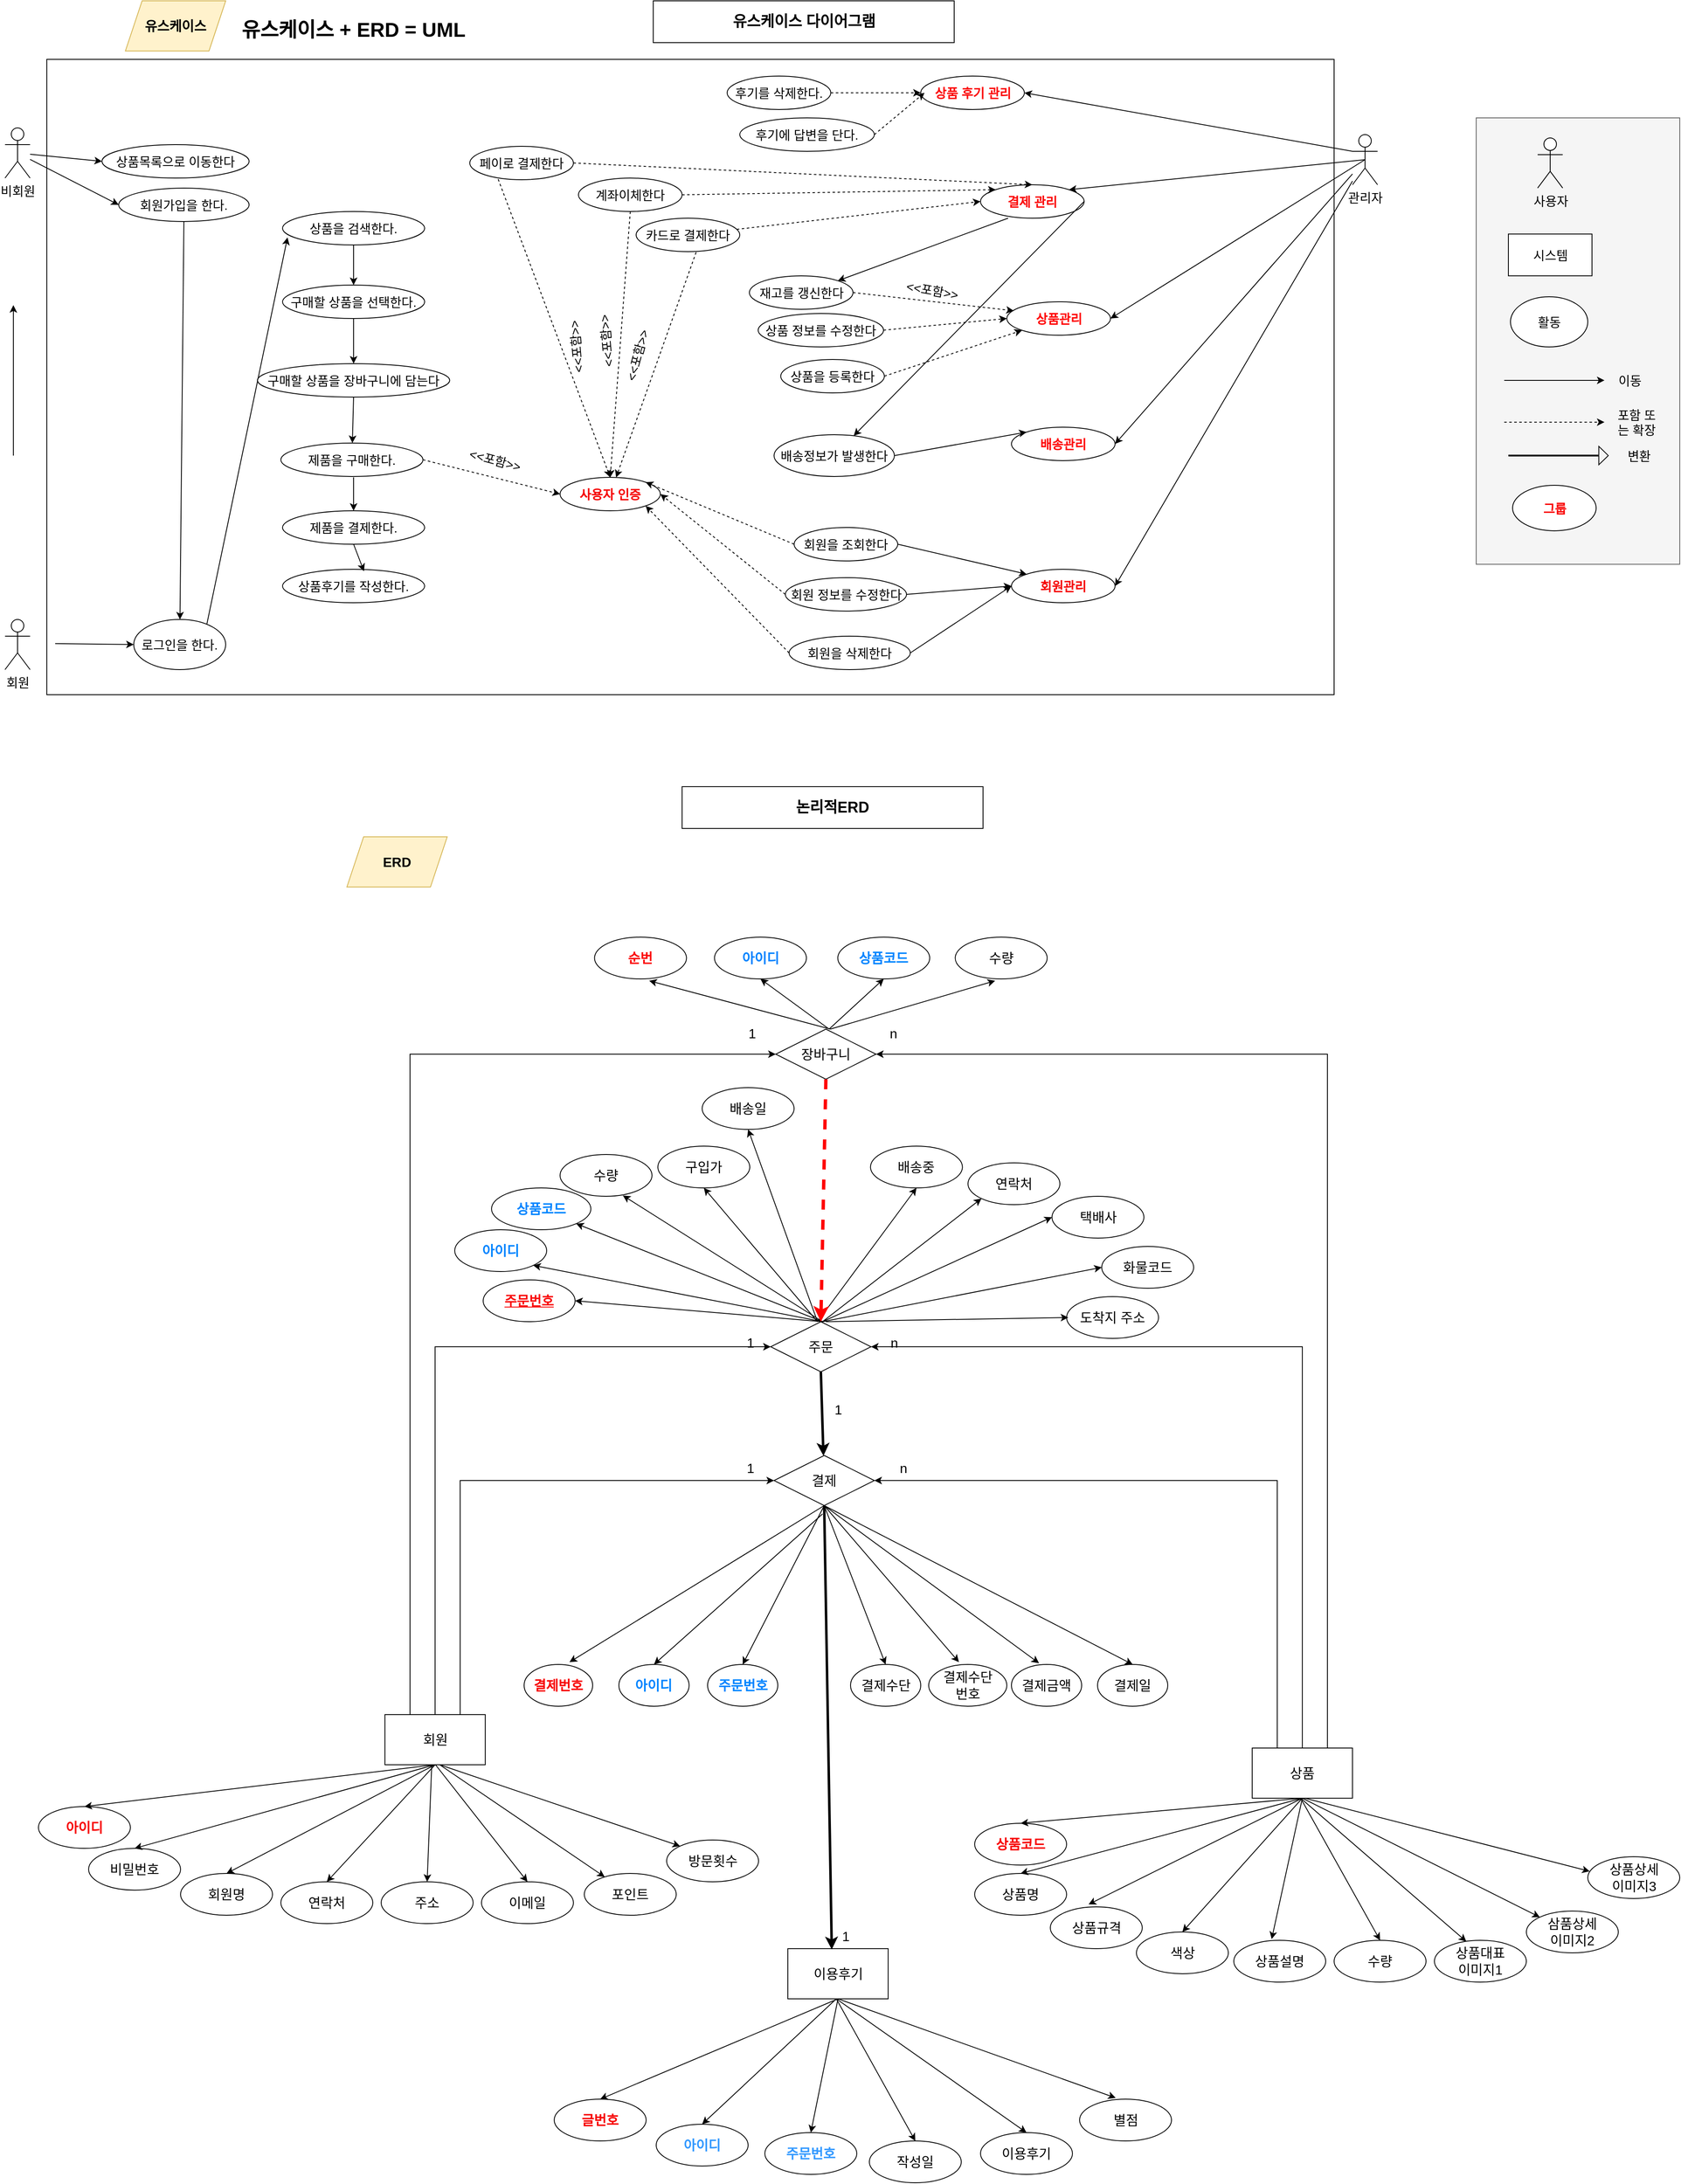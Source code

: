 <mxfile version="21.2.1" type="device">
  <diagram id="R2lEEEUBdFMjLlhIrx00" name="Page-1">
    <mxGraphModel dx="1912" dy="1019" grid="1" gridSize="10" guides="1" tooltips="1" connect="1" arrows="1" fold="1" page="1" pageScale="1" pageWidth="10000" pageHeight="5000" math="0" shadow="0" extFonts="Permanent Marker^https://fonts.googleapis.com/css?family=Permanent+Marker">
      <root>
        <mxCell id="0" />
        <mxCell id="1" parent="0" />
        <mxCell id="sEq3WPpMREm6ODfDN5A3-159" value="" style="rounded=0;whiteSpace=wrap;html=1;fillColor=#f5f5f5;fontColor=#333333;strokeColor=#666666;fontSize=15;" parent="1" vertex="1">
          <mxGeometry x="2120" y="140" width="243.5" height="533.95" as="geometry" />
        </mxCell>
        <mxCell id="sEq3WPpMREm6ODfDN5A3-1" value="" style="rounded=0;whiteSpace=wrap;html=1;fontSize=15;" parent="1" vertex="1">
          <mxGeometry x="410" y="70" width="1540" height="760" as="geometry" />
        </mxCell>
        <mxCell id="sEq3WPpMREm6ODfDN5A3-2" value="비회원" style="shape=umlActor;verticalLabelPosition=bottom;verticalAlign=top;html=1;outlineConnect=0;fontSize=15;" parent="1" vertex="1">
          <mxGeometry x="360" y="152" width="30" height="60" as="geometry" />
        </mxCell>
        <mxCell id="sEq3WPpMREm6ODfDN5A3-3" value="회원" style="shape=umlActor;verticalLabelPosition=bottom;verticalAlign=top;html=1;outlineConnect=0;fontSize=15;" parent="1" vertex="1">
          <mxGeometry x="360" y="740" width="30" height="60" as="geometry" />
        </mxCell>
        <mxCell id="sEq3WPpMREm6ODfDN5A3-4" value="관리자" style="shape=umlActor;verticalLabelPosition=bottom;verticalAlign=top;html=1;outlineConnect=0;fontSize=15;" parent="1" vertex="1">
          <mxGeometry x="1972" y="160" width="30" height="60" as="geometry" />
        </mxCell>
        <mxCell id="sEq3WPpMREm6ODfDN5A3-8" value="회원가입을 한다." style="ellipse;whiteSpace=wrap;html=1;fontSize=15;" parent="1" vertex="1">
          <mxGeometry x="496" y="223.95" width="156" height="40" as="geometry" />
        </mxCell>
        <mxCell id="sEq3WPpMREm6ODfDN5A3-9" value="로그인을 한다." style="ellipse;whiteSpace=wrap;html=1;fontSize=15;" parent="1" vertex="1">
          <mxGeometry x="514" y="740" width="110" height="60" as="geometry" />
        </mxCell>
        <mxCell id="sEq3WPpMREm6ODfDN5A3-13" value="" style="endArrow=classic;html=1;rounded=0;entryX=0;entryY=0.5;entryDx=0;entryDy=0;fontSize=15;" parent="1" target="sEq3WPpMREm6ODfDN5A3-9" edge="1">
          <mxGeometry width="50" height="50" relative="1" as="geometry">
            <mxPoint x="420" y="768.82" as="sourcePoint" />
            <mxPoint x="510" y="768.82" as="targetPoint" />
          </mxGeometry>
        </mxCell>
        <mxCell id="sEq3WPpMREm6ODfDN5A3-14" value="" style="endArrow=classic;html=1;rounded=0;entryX=0;entryY=0.5;entryDx=0;entryDy=0;fontSize=15;" parent="1" source="sEq3WPpMREm6ODfDN5A3-2" target="sEq3WPpMREm6ODfDN5A3-8" edge="1">
          <mxGeometry width="50" height="50" relative="1" as="geometry">
            <mxPoint x="541" y="269.5" as="sourcePoint" />
            <mxPoint x="631" y="269.5" as="targetPoint" />
          </mxGeometry>
        </mxCell>
        <mxCell id="sEq3WPpMREm6ODfDN5A3-15" value="구매할 상품을 선택한다." style="ellipse;whiteSpace=wrap;html=1;fontSize=15;" parent="1" vertex="1">
          <mxGeometry x="692" y="340" width="170" height="40" as="geometry" />
        </mxCell>
        <mxCell id="sEq3WPpMREm6ODfDN5A3-16" value="상품을 검색한다." style="ellipse;whiteSpace=wrap;html=1;fontSize=15;" parent="1" vertex="1">
          <mxGeometry x="692" y="252" width="170" height="40" as="geometry" />
        </mxCell>
        <mxCell id="sEq3WPpMREm6ODfDN5A3-17" value="제품을 구매한다." style="ellipse;whiteSpace=wrap;html=1;fontSize=15;" parent="1" vertex="1">
          <mxGeometry x="690" y="528.95" width="170" height="40" as="geometry" />
        </mxCell>
        <mxCell id="sEq3WPpMREm6ODfDN5A3-18" value="사용자 인증" style="ellipse;whiteSpace=wrap;html=1;fontColor=#f50505;fontStyle=1;fontSize=15;" parent="1" vertex="1">
          <mxGeometry x="1024" y="570" width="120" height="40" as="geometry" />
        </mxCell>
        <mxCell id="sEq3WPpMREm6ODfDN5A3-19" value="" style="endArrow=classic;html=1;rounded=0;exitX=0.795;exitY=0.095;exitDx=0;exitDy=0;entryX=0.035;entryY=0.775;entryDx=0;entryDy=0;entryPerimeter=0;fontSize=15;exitPerimeter=0;" parent="1" source="sEq3WPpMREm6ODfDN5A3-9" target="sEq3WPpMREm6ODfDN5A3-16" edge="1">
          <mxGeometry width="50" height="50" relative="1" as="geometry">
            <mxPoint x="960" y="480" as="sourcePoint" />
            <mxPoint x="1010" y="430" as="targetPoint" />
          </mxGeometry>
        </mxCell>
        <mxCell id="sEq3WPpMREm6ODfDN5A3-20" value="" style="endArrow=classic;html=1;rounded=0;exitX=0.5;exitY=1;exitDx=0;exitDy=0;entryX=0.5;entryY=0;entryDx=0;entryDy=0;fontSize=15;" parent="1" source="sEq3WPpMREm6ODfDN5A3-16" target="sEq3WPpMREm6ODfDN5A3-15" edge="1">
          <mxGeometry width="50" height="50" relative="1" as="geometry">
            <mxPoint x="960" y="480" as="sourcePoint" />
            <mxPoint x="1010" y="430" as="targetPoint" />
          </mxGeometry>
        </mxCell>
        <mxCell id="sEq3WPpMREm6ODfDN5A3-21" value="" style="endArrow=classic;html=1;rounded=0;exitX=0.5;exitY=1;exitDx=0;exitDy=0;fontSize=15;" parent="1" source="sEq3WPpMREm6ODfDN5A3-74" target="sEq3WPpMREm6ODfDN5A3-17" edge="1">
          <mxGeometry width="50" height="50" relative="1" as="geometry">
            <mxPoint x="960" y="480" as="sourcePoint" />
            <mxPoint x="855" y="630" as="targetPoint" />
          </mxGeometry>
        </mxCell>
        <mxCell id="sEq3WPpMREm6ODfDN5A3-24" value="" style="endArrow=classic;html=1;rounded=0;exitX=1;exitY=0.5;exitDx=0;exitDy=0;dashed=1;entryX=0;entryY=0.5;entryDx=0;entryDy=0;fontSize=15;" parent="1" source="sEq3WPpMREm6ODfDN5A3-17" target="sEq3WPpMREm6ODfDN5A3-18" edge="1">
          <mxGeometry width="50" height="50" relative="1" as="geometry">
            <mxPoint x="1000" y="590" as="sourcePoint" />
            <mxPoint x="960" y="520" as="targetPoint" />
          </mxGeometry>
        </mxCell>
        <mxCell id="sEq3WPpMREm6ODfDN5A3-53" style="edgeStyle=orthogonalEdgeStyle;rounded=0;orthogonalLoop=1;jettySize=auto;html=1;exitX=0.5;exitY=0;exitDx=0;exitDy=0;entryX=0;entryY=0.5;entryDx=0;entryDy=0;fontSize=16;" parent="1" source="sEq3WPpMREm6ODfDN5A3-25" target="sEq3WPpMREm6ODfDN5A3-52" edge="1">
          <mxGeometry relative="1" as="geometry" />
        </mxCell>
        <mxCell id="sEq3WPpMREm6ODfDN5A3-147" style="edgeStyle=orthogonalEdgeStyle;rounded=0;orthogonalLoop=1;jettySize=auto;html=1;exitX=0.25;exitY=0;exitDx=0;exitDy=0;entryX=0;entryY=0.5;entryDx=0;entryDy=0;fontSize=16;" parent="1" source="sEq3WPpMREm6ODfDN5A3-25" target="sEq3WPpMREm6ODfDN5A3-132" edge="1">
          <mxGeometry relative="1" as="geometry" />
        </mxCell>
        <mxCell id="sEq3WPpMREm6ODfDN5A3-174" style="edgeStyle=orthogonalEdgeStyle;rounded=0;orthogonalLoop=1;jettySize=auto;html=1;exitX=0.75;exitY=0;exitDx=0;exitDy=0;entryX=0;entryY=0.5;entryDx=0;entryDy=0;fontSize=16;" parent="1" source="sEq3WPpMREm6ODfDN5A3-25" target="sEq3WPpMREm6ODfDN5A3-161" edge="1">
          <mxGeometry relative="1" as="geometry" />
        </mxCell>
        <mxCell id="sEq3WPpMREm6ODfDN5A3-25" value="회원" style="rounded=0;whiteSpace=wrap;html=1;fontSize=16;" parent="1" vertex="1">
          <mxGeometry x="814.5" y="2050" width="120" height="60" as="geometry" />
        </mxCell>
        <mxCell id="sEq3WPpMREm6ODfDN5A3-54" style="edgeStyle=orthogonalEdgeStyle;rounded=0;orthogonalLoop=1;jettySize=auto;html=1;exitX=0.5;exitY=0;exitDx=0;exitDy=0;entryX=1;entryY=0.5;entryDx=0;entryDy=0;fontSize=16;" parent="1" source="sEq3WPpMREm6ODfDN5A3-26" target="sEq3WPpMREm6ODfDN5A3-52" edge="1">
          <mxGeometry relative="1" as="geometry" />
        </mxCell>
        <mxCell id="sEq3WPpMREm6ODfDN5A3-148" style="edgeStyle=orthogonalEdgeStyle;rounded=0;orthogonalLoop=1;jettySize=auto;html=1;exitX=0.75;exitY=0;exitDx=0;exitDy=0;entryX=1;entryY=0.5;entryDx=0;entryDy=0;fontSize=16;" parent="1" source="sEq3WPpMREm6ODfDN5A3-26" target="sEq3WPpMREm6ODfDN5A3-132" edge="1">
          <mxGeometry relative="1" as="geometry" />
        </mxCell>
        <mxCell id="sEq3WPpMREm6ODfDN5A3-175" style="edgeStyle=orthogonalEdgeStyle;rounded=0;orthogonalLoop=1;jettySize=auto;html=1;exitX=0.25;exitY=0;exitDx=0;exitDy=0;entryX=1;entryY=0.5;entryDx=0;entryDy=0;fontSize=16;" parent="1" source="sEq3WPpMREm6ODfDN5A3-26" target="sEq3WPpMREm6ODfDN5A3-161" edge="1">
          <mxGeometry relative="1" as="geometry" />
        </mxCell>
        <mxCell id="sEq3WPpMREm6ODfDN5A3-26" value="상품" style="rounded=0;whiteSpace=wrap;html=1;fontSize=16;" parent="1" vertex="1">
          <mxGeometry x="1852" y="2090" width="120" height="60" as="geometry" />
        </mxCell>
        <mxCell id="sEq3WPpMREm6ODfDN5A3-27" value="아이디" style="ellipse;whiteSpace=wrap;html=1;fontSize=16;fontStyle=1;fontColor=#f70202;" parent="1" vertex="1">
          <mxGeometry x="400" y="2160" width="110" height="50" as="geometry" />
        </mxCell>
        <mxCell id="sEq3WPpMREm6ODfDN5A3-28" value="비밀번호" style="ellipse;whiteSpace=wrap;html=1;fontSize=16;" parent="1" vertex="1">
          <mxGeometry x="460" y="2210" width="110" height="50" as="geometry" />
        </mxCell>
        <mxCell id="sEq3WPpMREm6ODfDN5A3-29" value="회원명" style="ellipse;whiteSpace=wrap;html=1;fontSize=16;" parent="1" vertex="1">
          <mxGeometry x="570" y="2240" width="110" height="50" as="geometry" />
        </mxCell>
        <mxCell id="sEq3WPpMREm6ODfDN5A3-30" value="연락처" style="ellipse;whiteSpace=wrap;html=1;fontSize=16;" parent="1" vertex="1">
          <mxGeometry x="690" y="2250" width="110" height="50" as="geometry" />
        </mxCell>
        <mxCell id="sEq3WPpMREm6ODfDN5A3-31" value="주소" style="ellipse;whiteSpace=wrap;html=1;fontSize=16;" parent="1" vertex="1">
          <mxGeometry x="810" y="2250" width="110" height="50" as="geometry" />
        </mxCell>
        <mxCell id="sEq3WPpMREm6ODfDN5A3-34" value="" style="endArrow=classic;html=1;rounded=0;exitX=0.5;exitY=1;exitDx=0;exitDy=0;entryX=0.5;entryY=0;entryDx=0;entryDy=0;" parent="1" source="sEq3WPpMREm6ODfDN5A3-25" target="sEq3WPpMREm6ODfDN5A3-27" edge="1">
          <mxGeometry width="50" height="50" relative="1" as="geometry">
            <mxPoint x="853" y="2140" as="sourcePoint" />
            <mxPoint x="278" y="2120" as="targetPoint" />
          </mxGeometry>
        </mxCell>
        <mxCell id="sEq3WPpMREm6ODfDN5A3-35" value="" style="endArrow=classic;html=1;rounded=0;exitX=0.5;exitY=1;exitDx=0;exitDy=0;entryX=0.5;entryY=0;entryDx=0;entryDy=0;fontSize=16;" parent="1" source="sEq3WPpMREm6ODfDN5A3-25" target="sEq3WPpMREm6ODfDN5A3-28" edge="1">
          <mxGeometry width="50" height="50" relative="1" as="geometry">
            <mxPoint x="884.5" y="2120" as="sourcePoint" />
            <mxPoint x="645.5" y="2260" as="targetPoint" />
          </mxGeometry>
        </mxCell>
        <mxCell id="sEq3WPpMREm6ODfDN5A3-36" value="" style="endArrow=classic;html=1;rounded=0;exitX=0.5;exitY=1;exitDx=0;exitDy=0;entryX=0.5;entryY=0;entryDx=0;entryDy=0;fontSize=16;" parent="1" source="sEq3WPpMREm6ODfDN5A3-25" target="sEq3WPpMREm6ODfDN5A3-29" edge="1">
          <mxGeometry width="50" height="50" relative="1" as="geometry">
            <mxPoint x="894.5" y="2130" as="sourcePoint" />
            <mxPoint x="655.5" y="2270" as="targetPoint" />
          </mxGeometry>
        </mxCell>
        <mxCell id="sEq3WPpMREm6ODfDN5A3-37" value="" style="endArrow=classic;html=1;rounded=0;exitX=0.5;exitY=1;exitDx=0;exitDy=0;entryX=0.5;entryY=0;entryDx=0;entryDy=0;fontSize=16;" parent="1" source="sEq3WPpMREm6ODfDN5A3-25" target="sEq3WPpMREm6ODfDN5A3-30" edge="1">
          <mxGeometry width="50" height="50" relative="1" as="geometry">
            <mxPoint x="904.5" y="2140" as="sourcePoint" />
            <mxPoint x="665.5" y="2280" as="targetPoint" />
          </mxGeometry>
        </mxCell>
        <mxCell id="sEq3WPpMREm6ODfDN5A3-38" value="" style="endArrow=classic;html=1;rounded=0;entryX=0.5;entryY=0;entryDx=0;entryDy=0;fontSize=16;" parent="1" target="sEq3WPpMREm6ODfDN5A3-31" edge="1">
          <mxGeometry width="50" height="50" relative="1" as="geometry">
            <mxPoint x="870.5" y="2110" as="sourcePoint" />
            <mxPoint x="675.5" y="2290" as="targetPoint" />
          </mxGeometry>
        </mxCell>
        <mxCell id="sEq3WPpMREm6ODfDN5A3-39" value="상품코드" style="ellipse;whiteSpace=wrap;html=1;fontSize=16;fontStyle=1;fontColor=#f70202;" parent="1" vertex="1">
          <mxGeometry x="1520" y="2180" width="110" height="50" as="geometry" />
        </mxCell>
        <mxCell id="sEq3WPpMREm6ODfDN5A3-40" value="상품명" style="ellipse;whiteSpace=wrap;html=1;fontSize=16;" parent="1" vertex="1">
          <mxGeometry x="1520" y="2240" width="110" height="50" as="geometry" />
        </mxCell>
        <mxCell id="sEq3WPpMREm6ODfDN5A3-41" value="상품규격" style="ellipse;whiteSpace=wrap;html=1;fontSize=16;" parent="1" vertex="1">
          <mxGeometry x="1610.5" y="2280" width="110" height="50" as="geometry" />
        </mxCell>
        <mxCell id="sEq3WPpMREm6ODfDN5A3-42" value="색상" style="ellipse;whiteSpace=wrap;html=1;fontSize=16;" parent="1" vertex="1">
          <mxGeometry x="1713.5" y="2310" width="110" height="50" as="geometry" />
        </mxCell>
        <mxCell id="sEq3WPpMREm6ODfDN5A3-45" value="상품설명" style="ellipse;whiteSpace=wrap;html=1;fontSize=16;" parent="1" vertex="1">
          <mxGeometry x="1830" y="2320" width="110" height="50" as="geometry" />
        </mxCell>
        <mxCell id="sEq3WPpMREm6ODfDN5A3-46" value="" style="endArrow=classic;html=1;rounded=0;exitX=0.5;exitY=1;exitDx=0;exitDy=0;entryX=0.5;entryY=0;entryDx=0;entryDy=0;fontSize=16;" parent="1" source="sEq3WPpMREm6ODfDN5A3-26" target="sEq3WPpMREm6ODfDN5A3-39" edge="1">
          <mxGeometry width="50" height="50" relative="1" as="geometry">
            <mxPoint x="1216" y="2130" as="sourcePoint" />
            <mxPoint x="977" y="2270" as="targetPoint" />
          </mxGeometry>
        </mxCell>
        <mxCell id="sEq3WPpMREm6ODfDN5A3-47" value="" style="endArrow=classic;html=1;rounded=0;entryX=0.5;entryY=0;entryDx=0;entryDy=0;fontSize=16;" parent="1" target="sEq3WPpMREm6ODfDN5A3-40" edge="1">
          <mxGeometry width="50" height="50" relative="1" as="geometry">
            <mxPoint x="1912" y="2150" as="sourcePoint" />
            <mxPoint x="1687" y="2270" as="targetPoint" />
          </mxGeometry>
        </mxCell>
        <mxCell id="sEq3WPpMREm6ODfDN5A3-49" value="" style="endArrow=classic;html=1;rounded=0;entryX=0.416;entryY=-0.059;entryDx=0;entryDy=0;entryPerimeter=0;exitX=0.5;exitY=1;exitDx=0;exitDy=0;fontSize=16;" parent="1" source="sEq3WPpMREm6ODfDN5A3-26" target="sEq3WPpMREm6ODfDN5A3-41" edge="1">
          <mxGeometry width="50" height="50" relative="1" as="geometry">
            <mxPoint x="1912" y="2160" as="sourcePoint" />
            <mxPoint x="1707" y="2290" as="targetPoint" />
          </mxGeometry>
        </mxCell>
        <mxCell id="sEq3WPpMREm6ODfDN5A3-50" value="" style="endArrow=classic;html=1;rounded=0;entryX=0.5;entryY=0;entryDx=0;entryDy=0;fontSize=16;" parent="1" target="sEq3WPpMREm6ODfDN5A3-42" edge="1">
          <mxGeometry width="50" height="50" relative="1" as="geometry">
            <mxPoint x="1912" y="2150" as="sourcePoint" />
            <mxPoint x="1717" y="2300" as="targetPoint" />
          </mxGeometry>
        </mxCell>
        <mxCell id="sEq3WPpMREm6ODfDN5A3-51" value="" style="endArrow=classic;html=1;rounded=0;entryX=0.412;entryY=-0.029;entryDx=0;entryDy=0;fontSize=16;entryPerimeter=0;" parent="1" target="sEq3WPpMREm6ODfDN5A3-45" edge="1">
          <mxGeometry width="50" height="50" relative="1" as="geometry">
            <mxPoint x="1912" y="2150" as="sourcePoint" />
            <mxPoint x="2197" y="2260" as="targetPoint" />
          </mxGeometry>
        </mxCell>
        <mxCell id="sEq3WPpMREm6ODfDN5A3-52" value="주문" style="rhombus;whiteSpace=wrap;html=1;fontSize=16;" parent="1" vertex="1">
          <mxGeometry x="1276" y="1580" width="120" height="60" as="geometry" />
        </mxCell>
        <mxCell id="sEq3WPpMREm6ODfDN5A3-55" value="주문번호" style="ellipse;whiteSpace=wrap;html=1;fontSize=16;fontStyle=5;fontColor=#f90b0b;" parent="1" vertex="1">
          <mxGeometry x="932" y="1530" width="110" height="50" as="geometry" />
        </mxCell>
        <mxCell id="sEq3WPpMREm6ODfDN5A3-56" value="아이디" style="ellipse;whiteSpace=wrap;html=1;fontSize=16;fontStyle=1;fontColor=#0084ff;" parent="1" vertex="1">
          <mxGeometry x="898" y="1470" width="110" height="50" as="geometry" />
        </mxCell>
        <mxCell id="sEq3WPpMREm6ODfDN5A3-57" value="상품코드" style="ellipse;whiteSpace=wrap;html=1;fontSize=16;fontStyle=1;fontColor=#0084ff;" parent="1" vertex="1">
          <mxGeometry x="942" y="1420" width="118.88" height="50" as="geometry" />
        </mxCell>
        <mxCell id="sEq3WPpMREm6ODfDN5A3-58" value="수량" style="ellipse;whiteSpace=wrap;html=1;fontSize=16;" parent="1" vertex="1">
          <mxGeometry x="1024" y="1380" width="110" height="50" as="geometry" />
        </mxCell>
        <mxCell id="sEq3WPpMREm6ODfDN5A3-61" value="" style="endArrow=classic;html=1;rounded=0;exitX=0.5;exitY=0;exitDx=0;exitDy=0;entryX=1;entryY=0.5;entryDx=0;entryDy=0;fontSize=16;" parent="1" target="sEq3WPpMREm6ODfDN5A3-55" edge="1">
          <mxGeometry width="50" height="50" relative="1" as="geometry">
            <mxPoint x="1338" y="1580" as="sourcePoint" />
            <mxPoint x="1384" y="1510" as="targetPoint" />
          </mxGeometry>
        </mxCell>
        <mxCell id="sEq3WPpMREm6ODfDN5A3-62" value="" style="endArrow=classic;html=1;rounded=0;exitX=0.5;exitY=0;exitDx=0;exitDy=0;entryX=1;entryY=1;entryDx=0;entryDy=0;fontSize=16;" parent="1" target="sEq3WPpMREm6ODfDN5A3-56" edge="1">
          <mxGeometry width="50" height="50" relative="1" as="geometry">
            <mxPoint x="1338" y="1580" as="sourcePoint" />
            <mxPoint x="1156" y="1491" as="targetPoint" />
          </mxGeometry>
        </mxCell>
        <mxCell id="sEq3WPpMREm6ODfDN5A3-63" value="" style="endArrow=classic;html=1;rounded=0;exitX=0.5;exitY=0;exitDx=0;exitDy=0;fontSize=16;entryX=1;entryY=1;entryDx=0;entryDy=0;" parent="1" target="sEq3WPpMREm6ODfDN5A3-57" edge="1">
          <mxGeometry width="50" height="50" relative="1" as="geometry">
            <mxPoint x="1338" y="1580" as="sourcePoint" />
            <mxPoint x="1012" y="1470" as="targetPoint" />
          </mxGeometry>
        </mxCell>
        <mxCell id="sEq3WPpMREm6ODfDN5A3-64" value="" style="endArrow=classic;html=1;rounded=0;exitX=0.5;exitY=0;exitDx=0;exitDy=0;entryX=0.683;entryY=0.98;entryDx=0;entryDy=0;fontSize=16;entryPerimeter=0;" parent="1" target="sEq3WPpMREm6ODfDN5A3-58" edge="1">
          <mxGeometry width="50" height="50" relative="1" as="geometry">
            <mxPoint x="1338" y="1580" as="sourcePoint" />
            <mxPoint x="1176" y="1511" as="targetPoint" />
          </mxGeometry>
        </mxCell>
        <mxCell id="sEq3WPpMREm6ODfDN5A3-65" value="" style="endArrow=classic;html=1;rounded=0;entryX=0.5;entryY=1;entryDx=0;entryDy=0;fontSize=16;" parent="1" target="sEq3WPpMREm6ODfDN5A3-60" edge="1">
          <mxGeometry width="50" height="50" relative="1" as="geometry">
            <mxPoint x="1332" y="1580" as="sourcePoint" />
            <mxPoint x="1186" y="1521" as="targetPoint" />
          </mxGeometry>
        </mxCell>
        <mxCell id="sEq3WPpMREm6ODfDN5A3-66" value="" style="endArrow=classic;html=1;rounded=0;fontSize=15;" parent="1" edge="1">
          <mxGeometry width="50" height="50" relative="1" as="geometry">
            <mxPoint x="370" y="543.95" as="sourcePoint" />
            <mxPoint x="370" y="363.95" as="targetPoint" />
          </mxGeometry>
        </mxCell>
        <mxCell id="sEq3WPpMREm6ODfDN5A3-67" value="상품목록으로 이동한다" style="ellipse;whiteSpace=wrap;html=1;fontSize=15;" parent="1" vertex="1">
          <mxGeometry x="476" y="172" width="176" height="40" as="geometry" />
        </mxCell>
        <mxCell id="sEq3WPpMREm6ODfDN5A3-68" value="" style="endArrow=classic;html=1;rounded=0;fontSize=15;entryX=0;entryY=0.5;entryDx=0;entryDy=0;" parent="1" source="sEq3WPpMREm6ODfDN5A3-2" target="sEq3WPpMREm6ODfDN5A3-67" edge="1">
          <mxGeometry width="50" height="50" relative="1" as="geometry">
            <mxPoint x="540" y="270" as="sourcePoint" />
            <mxPoint x="634" y="360" as="targetPoint" />
          </mxGeometry>
        </mxCell>
        <mxCell id="sEq3WPpMREm6ODfDN5A3-69" value="" style="endArrow=classic;html=1;rounded=0;exitX=0.5;exitY=1;exitDx=0;exitDy=0;fontSize=15;" parent="1" source="sEq3WPpMREm6ODfDN5A3-8" target="sEq3WPpMREm6ODfDN5A3-9" edge="1">
          <mxGeometry width="50" height="50" relative="1" as="geometry">
            <mxPoint x="551" y="279.5" as="sourcePoint" />
            <mxPoint x="634" y="360" as="targetPoint" />
          </mxGeometry>
        </mxCell>
        <mxCell id="sEq3WPpMREm6ODfDN5A3-72" value="상품 후기 관리" style="ellipse;whiteSpace=wrap;html=1;fontColor=#fb0909;fontStyle=1;fontSize=15;" parent="1" vertex="1">
          <mxGeometry x="1455.5" y="90" width="124" height="40" as="geometry" />
        </mxCell>
        <mxCell id="sEq3WPpMREm6ODfDN5A3-73" value="결제 관리" style="ellipse;whiteSpace=wrap;html=1;fontColor=#fb0909;fontStyle=1;fontSize=15;" parent="1" vertex="1">
          <mxGeometry x="1527" y="220" width="124" height="40" as="geometry" />
        </mxCell>
        <mxCell id="sEq3WPpMREm6ODfDN5A3-74" value="구매할 상품을 장바구니에 담는다" style="ellipse;whiteSpace=wrap;html=1;fontSize=15;" parent="1" vertex="1">
          <mxGeometry x="662" y="433.95" width="230" height="40" as="geometry" />
        </mxCell>
        <mxCell id="sEq3WPpMREm6ODfDN5A3-79" value="" style="endArrow=classic;html=1;rounded=0;exitX=0.5;exitY=1;exitDx=0;exitDy=0;fontSize=15;" parent="1" source="sEq3WPpMREm6ODfDN5A3-15" target="sEq3WPpMREm6ODfDN5A3-74" edge="1">
          <mxGeometry width="50" height="50" relative="1" as="geometry">
            <mxPoint x="1010" y="530" as="sourcePoint" />
            <mxPoint x="1060" y="480" as="targetPoint" />
          </mxGeometry>
        </mxCell>
        <mxCell id="sEq3WPpMREm6ODfDN5A3-80" value="계좌이체한다" style="ellipse;whiteSpace=wrap;html=1;fontSize=15;" parent="1" vertex="1">
          <mxGeometry x="1046" y="212" width="124" height="40" as="geometry" />
        </mxCell>
        <mxCell id="sEq3WPpMREm6ODfDN5A3-81" value="카드로 결제한다" style="ellipse;whiteSpace=wrap;html=1;fontSize=15;" parent="1" vertex="1">
          <mxGeometry x="1115" y="260" width="124" height="40" as="geometry" />
        </mxCell>
        <mxCell id="sEq3WPpMREm6ODfDN5A3-82" value="" style="endArrow=classic;html=1;rounded=0;exitX=0.579;exitY=1.018;exitDx=0;exitDy=0;dashed=1;exitPerimeter=0;fontSize=15;" parent="1" source="sEq3WPpMREm6ODfDN5A3-81" target="sEq3WPpMREm6ODfDN5A3-18" edge="1">
          <mxGeometry width="50" height="50" relative="1" as="geometry">
            <mxPoint x="950" y="650" as="sourcePoint" />
            <mxPoint x="1027" y="570" as="targetPoint" />
          </mxGeometry>
        </mxCell>
        <mxCell id="sEq3WPpMREm6ODfDN5A3-83" value="" style="endArrow=classic;html=1;rounded=0;exitX=0.5;exitY=1;exitDx=0;exitDy=0;dashed=1;entryX=0.5;entryY=0;entryDx=0;entryDy=0;fontSize=15;" parent="1" source="sEq3WPpMREm6ODfDN5A3-80" target="sEq3WPpMREm6ODfDN5A3-18" edge="1">
          <mxGeometry width="50" height="50" relative="1" as="geometry">
            <mxPoint x="1126" y="371" as="sourcePoint" />
            <mxPoint x="1091" y="550" as="targetPoint" />
          </mxGeometry>
        </mxCell>
        <mxCell id="sEq3WPpMREm6ODfDN5A3-84" value="" style="endArrow=classic;html=1;rounded=0;exitX=1;exitY=0.5;exitDx=0;exitDy=0;dashed=1;fontSize=15;entryX=0;entryY=0;entryDx=0;entryDy=0;" parent="1" source="sEq3WPpMREm6ODfDN5A3-80" target="sEq3WPpMREm6ODfDN5A3-73" edge="1">
          <mxGeometry width="50" height="50" relative="1" as="geometry">
            <mxPoint x="961" y="370" as="sourcePoint" />
            <mxPoint x="1598" y="262" as="targetPoint" />
          </mxGeometry>
        </mxCell>
        <mxCell id="sEq3WPpMREm6ODfDN5A3-85" value="" style="endArrow=classic;html=1;rounded=0;dashed=1;entryX=0;entryY=0.5;entryDx=0;entryDy=0;fontSize=15;" parent="1" source="sEq3WPpMREm6ODfDN5A3-81" target="sEq3WPpMREm6ODfDN5A3-73" edge="1">
          <mxGeometry width="50" height="50" relative="1" as="geometry">
            <mxPoint x="970" y="330" as="sourcePoint" />
            <mxPoint x="1107" y="312" as="targetPoint" />
          </mxGeometry>
        </mxCell>
        <mxCell id="sEq3WPpMREm6ODfDN5A3-86" value="재고를 갱신한다" style="ellipse;whiteSpace=wrap;html=1;fontSize=15;" parent="1" vertex="1">
          <mxGeometry x="1250.5" y="328.95" width="124" height="40" as="geometry" />
        </mxCell>
        <mxCell id="sEq3WPpMREm6ODfDN5A3-87" value="상품 정보를 수정한다" style="ellipse;whiteSpace=wrap;html=1;fontSize=15;" parent="1" vertex="1">
          <mxGeometry x="1261" y="373.95" width="150" height="40" as="geometry" />
        </mxCell>
        <mxCell id="sEq3WPpMREm6ODfDN5A3-88" value="상품을 등록한다" style="ellipse;whiteSpace=wrap;html=1;fontSize=15;" parent="1" vertex="1">
          <mxGeometry x="1288" y="428.95" width="124" height="40" as="geometry" />
        </mxCell>
        <mxCell id="sEq3WPpMREm6ODfDN5A3-89" value="" style="endArrow=classic;html=1;rounded=0;entryX=1;entryY=0;entryDx=0;entryDy=0;fontSize=15;" parent="1" target="sEq3WPpMREm6ODfDN5A3-86" edge="1">
          <mxGeometry width="50" height="50" relative="1" as="geometry">
            <mxPoint x="1560" y="260" as="sourcePoint" />
            <mxPoint x="1060" y="480" as="targetPoint" />
          </mxGeometry>
        </mxCell>
        <mxCell id="sEq3WPpMREm6ODfDN5A3-90" value="" style="endArrow=classic;html=1;rounded=0;exitX=1;exitY=0.5;exitDx=0;exitDy=0;fontSize=15;" parent="1" source="sEq3WPpMREm6ODfDN5A3-73" target="sEq3WPpMREm6ODfDN5A3-95" edge="1">
          <mxGeometry width="50" height="50" relative="1" as="geometry">
            <mxPoint x="1160" y="290" as="sourcePoint" />
            <mxPoint x="1250" y="280" as="targetPoint" />
          </mxGeometry>
        </mxCell>
        <mxCell id="sEq3WPpMREm6ODfDN5A3-91" value="상품관리" style="ellipse;whiteSpace=wrap;html=1;fontColor=#ff0000;fontStyle=1;fontSize=15;" parent="1" vertex="1">
          <mxGeometry x="1558.5" y="360" width="124" height="40" as="geometry" />
        </mxCell>
        <mxCell id="sEq3WPpMREm6ODfDN5A3-92" value="" style="endArrow=classic;html=1;rounded=0;exitX=1;exitY=0.5;exitDx=0;exitDy=0;dashed=1;entryX=0.067;entryY=0.268;entryDx=0;entryDy=0;entryPerimeter=0;fontSize=15;" parent="1" source="sEq3WPpMREm6ODfDN5A3-86" target="sEq3WPpMREm6ODfDN5A3-91" edge="1">
          <mxGeometry width="50" height="50" relative="1" as="geometry">
            <mxPoint x="961" y="370" as="sourcePoint" />
            <mxPoint x="1087" y="550" as="targetPoint" />
          </mxGeometry>
        </mxCell>
        <mxCell id="sEq3WPpMREm6ODfDN5A3-93" value="" style="endArrow=classic;html=1;rounded=0;exitX=1;exitY=0.5;exitDx=0;exitDy=0;dashed=1;entryX=0;entryY=0.5;entryDx=0;entryDy=0;fontSize=15;" parent="1" source="sEq3WPpMREm6ODfDN5A3-87" target="sEq3WPpMREm6ODfDN5A3-91" edge="1">
          <mxGeometry width="50" height="50" relative="1" as="geometry">
            <mxPoint x="1374" y="280" as="sourcePoint" />
            <mxPoint x="1430" y="340" as="targetPoint" />
          </mxGeometry>
        </mxCell>
        <mxCell id="sEq3WPpMREm6ODfDN5A3-94" value="" style="endArrow=classic;html=1;rounded=0;exitX=1;exitY=0.5;exitDx=0;exitDy=0;dashed=1;fontSize=15;entryX=0;entryY=1;entryDx=0;entryDy=0;" parent="1" source="sEq3WPpMREm6ODfDN5A3-88" target="sEq3WPpMREm6ODfDN5A3-91" edge="1">
          <mxGeometry width="50" height="50" relative="1" as="geometry">
            <mxPoint x="1392" y="330" as="sourcePoint" />
            <mxPoint x="1430" y="340" as="targetPoint" />
          </mxGeometry>
        </mxCell>
        <mxCell id="sEq3WPpMREm6ODfDN5A3-95" value="배송정보가 발생한다" style="ellipse;whiteSpace=wrap;html=1;fontSize=15;" parent="1" vertex="1">
          <mxGeometry x="1280" y="518.95" width="144" height="50" as="geometry" />
        </mxCell>
        <mxCell id="sEq3WPpMREm6ODfDN5A3-96" value="배송관리" style="ellipse;whiteSpace=wrap;html=1;fontSize=15;fontStyle=1;fontColor=#fe0606;" parent="1" vertex="1">
          <mxGeometry x="1564" y="510" width="124" height="40" as="geometry" />
        </mxCell>
        <mxCell id="sEq3WPpMREm6ODfDN5A3-97" value="" style="endArrow=classic;html=1;rounded=0;exitX=1;exitY=0.5;exitDx=0;exitDy=0;fontSize=15;entryX=0;entryY=0;entryDx=0;entryDy=0;" parent="1" source="sEq3WPpMREm6ODfDN5A3-95" target="sEq3WPpMREm6ODfDN5A3-96" edge="1">
          <mxGeometry width="50" height="50" relative="1" as="geometry">
            <mxPoint x="1160" y="290" as="sourcePoint" />
            <mxPoint x="1570" y="530" as="targetPoint" />
          </mxGeometry>
        </mxCell>
        <mxCell id="sEq3WPpMREm6ODfDN5A3-98" value="회원관리" style="ellipse;whiteSpace=wrap;html=1;fontSize=15;fontStyle=1;fontColor=#f50505;" parent="1" vertex="1">
          <mxGeometry x="1564" y="680" width="124" height="40" as="geometry" />
        </mxCell>
        <mxCell id="sEq3WPpMREm6ODfDN5A3-99" value="회원을 조회한다" style="ellipse;whiteSpace=wrap;html=1;fontSize=15;" parent="1" vertex="1">
          <mxGeometry x="1304" y="630" width="124" height="40" as="geometry" />
        </mxCell>
        <mxCell id="sEq3WPpMREm6ODfDN5A3-100" value="회원 정보를 수정한다" style="ellipse;whiteSpace=wrap;html=1;fontSize=15;" parent="1" vertex="1">
          <mxGeometry x="1293.5" y="690" width="145" height="40" as="geometry" />
        </mxCell>
        <mxCell id="sEq3WPpMREm6ODfDN5A3-101" value="회원을 삭제한다" style="ellipse;whiteSpace=wrap;html=1;fontSize=15;" parent="1" vertex="1">
          <mxGeometry x="1298" y="760" width="145" height="40" as="geometry" />
        </mxCell>
        <mxCell id="sEq3WPpMREm6ODfDN5A3-102" value="" style="endArrow=classic;html=1;rounded=0;exitX=0;exitY=0.5;exitDx=0;exitDy=0;dashed=1;fontSize=15;entryX=1;entryY=0;entryDx=0;entryDy=0;" parent="1" source="sEq3WPpMREm6ODfDN5A3-99" target="sEq3WPpMREm6ODfDN5A3-18" edge="1">
          <mxGeometry width="50" height="50" relative="1" as="geometry">
            <mxPoint x="1392" y="330" as="sourcePoint" />
            <mxPoint x="1140" y="550" as="targetPoint" />
          </mxGeometry>
        </mxCell>
        <mxCell id="sEq3WPpMREm6ODfDN5A3-103" value="" style="endArrow=classic;html=1;rounded=0;exitX=0;exitY=0.5;exitDx=0;exitDy=0;dashed=1;fontSize=15;entryX=1;entryY=0.5;entryDx=0;entryDy=0;" parent="1" source="sEq3WPpMREm6ODfDN5A3-100" target="sEq3WPpMREm6ODfDN5A3-18" edge="1">
          <mxGeometry width="50" height="50" relative="1" as="geometry">
            <mxPoint x="1250" y="530" as="sourcePoint" />
            <mxPoint x="1140" y="560" as="targetPoint" />
          </mxGeometry>
        </mxCell>
        <mxCell id="sEq3WPpMREm6ODfDN5A3-104" value="" style="endArrow=classic;html=1;rounded=0;exitX=0;exitY=0.5;exitDx=0;exitDy=0;dashed=1;entryX=1;entryY=1;entryDx=0;entryDy=0;fontSize=15;" parent="1" source="sEq3WPpMREm6ODfDN5A3-101" target="sEq3WPpMREm6ODfDN5A3-18" edge="1">
          <mxGeometry width="50" height="50" relative="1" as="geometry">
            <mxPoint x="1245" y="590" as="sourcePoint" />
            <mxPoint x="1150" y="570" as="targetPoint" />
          </mxGeometry>
        </mxCell>
        <mxCell id="sEq3WPpMREm6ODfDN5A3-105" value="" style="endArrow=classic;html=1;rounded=0;exitX=1;exitY=0.5;exitDx=0;exitDy=0;fontSize=15;entryX=0;entryY=0;entryDx=0;entryDy=0;" parent="1" source="sEq3WPpMREm6ODfDN5A3-99" target="sEq3WPpMREm6ODfDN5A3-98" edge="1">
          <mxGeometry width="50" height="50" relative="1" as="geometry">
            <mxPoint x="1374" y="456" as="sourcePoint" />
            <mxPoint x="1440" y="550" as="targetPoint" />
          </mxGeometry>
        </mxCell>
        <mxCell id="sEq3WPpMREm6ODfDN5A3-106" value="" style="endArrow=classic;html=1;rounded=0;exitX=1;exitY=0.5;exitDx=0;exitDy=0;fontSize=15;entryX=0;entryY=0.5;entryDx=0;entryDy=0;" parent="1" source="sEq3WPpMREm6ODfDN5A3-100" target="sEq3WPpMREm6ODfDN5A3-98" edge="1">
          <mxGeometry width="50" height="50" relative="1" as="geometry">
            <mxPoint x="1374" y="530" as="sourcePoint" />
            <mxPoint x="1420" y="570" as="targetPoint" />
          </mxGeometry>
        </mxCell>
        <mxCell id="sEq3WPpMREm6ODfDN5A3-107" value="" style="endArrow=classic;html=1;rounded=0;exitX=1;exitY=0.5;exitDx=0;exitDy=0;fontSize=15;entryX=0;entryY=0.5;entryDx=0;entryDy=0;" parent="1" source="sEq3WPpMREm6ODfDN5A3-101" target="sEq3WPpMREm6ODfDN5A3-98" edge="1">
          <mxGeometry width="50" height="50" relative="1" as="geometry">
            <mxPoint x="1390" y="590" as="sourcePoint" />
            <mxPoint x="1430" y="580" as="targetPoint" />
          </mxGeometry>
        </mxCell>
        <mxCell id="sEq3WPpMREm6ODfDN5A3-108" value="사용자" style="shape=umlActor;verticalLabelPosition=bottom;verticalAlign=top;html=1;outlineConnect=0;fontSize=15;" parent="1" vertex="1">
          <mxGeometry x="2193.5" y="163.95" width="30" height="60" as="geometry" />
        </mxCell>
        <mxCell id="sEq3WPpMREm6ODfDN5A3-109" value="시스템" style="rounded=0;whiteSpace=wrap;html=1;fontSize=15;" parent="1" vertex="1">
          <mxGeometry x="2158.5" y="278.95" width="100" height="50" as="geometry" />
        </mxCell>
        <mxCell id="sEq3WPpMREm6ODfDN5A3-111" value="활동" style="ellipse;whiteSpace=wrap;html=1;fontSize=15;" parent="1" vertex="1">
          <mxGeometry x="2161" y="353.95" width="92.5" height="60" as="geometry" />
        </mxCell>
        <mxCell id="sEq3WPpMREm6ODfDN5A3-113" value="" style="endArrow=classic;html=1;rounded=0;endWidth=29.474;fontSize=15;" parent="1" edge="1">
          <mxGeometry width="50" height="50" relative="1" as="geometry">
            <mxPoint x="2153.5" y="453.95" as="sourcePoint" />
            <mxPoint x="2273.5" y="453.95" as="targetPoint" />
          </mxGeometry>
        </mxCell>
        <mxCell id="sEq3WPpMREm6ODfDN5A3-114" value="이동" style="text;html=1;strokeColor=none;fillColor=none;align=center;verticalAlign=middle;whiteSpace=wrap;rounded=0;fontSize=15;" parent="1" vertex="1">
          <mxGeometry x="2273.5" y="438.95" width="60" height="30" as="geometry" />
        </mxCell>
        <mxCell id="sEq3WPpMREm6ODfDN5A3-115" value="포함 또는 확장" style="text;html=1;strokeColor=none;fillColor=none;align=center;verticalAlign=middle;whiteSpace=wrap;rounded=0;fontSize=15;" parent="1" vertex="1">
          <mxGeometry x="2281.5" y="488.95" width="60" height="30" as="geometry" />
        </mxCell>
        <mxCell id="sEq3WPpMREm6ODfDN5A3-116" value="" style="endArrow=classic;html=1;rounded=0;dashed=1;fontSize=15;" parent="1" edge="1">
          <mxGeometry width="50" height="50" relative="1" as="geometry">
            <mxPoint x="2153.5" y="503.95" as="sourcePoint" />
            <mxPoint x="2273.5" y="503.95" as="targetPoint" />
          </mxGeometry>
        </mxCell>
        <mxCell id="sEq3WPpMREm6ODfDN5A3-117" value="" style="endArrow=classic;html=1;rounded=0;shape=flexArrow;width=1.053;endSize=3.442;fontSize=15;" parent="1" edge="1">
          <mxGeometry width="50" height="50" relative="1" as="geometry">
            <mxPoint x="2158.5" y="543.95" as="sourcePoint" />
            <mxPoint x="2278.5" y="543.95" as="targetPoint" />
            <Array as="points" />
          </mxGeometry>
        </mxCell>
        <mxCell id="sEq3WPpMREm6ODfDN5A3-118" value="변환" style="text;html=1;strokeColor=none;fillColor=none;align=center;verticalAlign=middle;whiteSpace=wrap;rounded=0;fontSize=15;" parent="1" vertex="1">
          <mxGeometry x="2284.5" y="528.95" width="60" height="30" as="geometry" />
        </mxCell>
        <mxCell id="sEq3WPpMREm6ODfDN5A3-119" value="그룹" style="ellipse;whiteSpace=wrap;html=1;fontColor=#f90606;fontStyle=1;fontSize=15;" parent="1" vertex="1">
          <mxGeometry x="2163.5" y="579.45" width="100" height="54.5" as="geometry" />
        </mxCell>
        <mxCell id="sEq3WPpMREm6ODfDN5A3-122" value="" style="endArrow=classic;html=1;rounded=0;exitX=0;exitY=0.333;exitDx=0;exitDy=0;exitPerimeter=0;entryX=1;entryY=0.5;entryDx=0;entryDy=0;fontSize=15;" parent="1" source="sEq3WPpMREm6ODfDN5A3-4" target="sEq3WPpMREm6ODfDN5A3-72" edge="1">
          <mxGeometry width="50" height="50" relative="1" as="geometry">
            <mxPoint x="1240" y="580" as="sourcePoint" />
            <mxPoint x="1290" y="530" as="targetPoint" />
          </mxGeometry>
        </mxCell>
        <mxCell id="sEq3WPpMREm6ODfDN5A3-123" value="" style="endArrow=classic;html=1;rounded=0;fontSize=15;exitX=0.5;exitY=0.5;exitDx=0;exitDy=0;exitPerimeter=0;entryX=1;entryY=0;entryDx=0;entryDy=0;" parent="1" source="sEq3WPpMREm6ODfDN5A3-4" target="sEq3WPpMREm6ODfDN5A3-73" edge="1">
          <mxGeometry width="50" height="50" relative="1" as="geometry">
            <mxPoint x="1640" y="220" as="sourcePoint" />
            <mxPoint x="1680" y="300" as="targetPoint" />
          </mxGeometry>
        </mxCell>
        <mxCell id="sEq3WPpMREm6ODfDN5A3-124" value="" style="endArrow=classic;html=1;rounded=0;entryX=1;entryY=0.5;entryDx=0;entryDy=0;fontSize=15;" parent="1" target="sEq3WPpMREm6ODfDN5A3-91" edge="1">
          <mxGeometry width="50" height="50" relative="1" as="geometry">
            <mxPoint x="1987" y="190" as="sourcePoint" />
            <mxPoint x="1110" y="270" as="targetPoint" />
            <Array as="points" />
          </mxGeometry>
        </mxCell>
        <mxCell id="sEq3WPpMREm6ODfDN5A3-126" value="" style="endArrow=classic;html=1;rounded=0;entryX=1;entryY=0.5;entryDx=0;entryDy=0;fontSize=15;" parent="1" source="sEq3WPpMREm6ODfDN5A3-4" target="sEq3WPpMREm6ODfDN5A3-98" edge="1">
          <mxGeometry width="50" height="50" relative="1" as="geometry">
            <mxPoint x="1630" y="260" as="sourcePoint" />
            <mxPoint x="1554" y="459" as="targetPoint" />
          </mxGeometry>
        </mxCell>
        <mxCell id="sEq3WPpMREm6ODfDN5A3-132" value="장바구니" style="rhombus;whiteSpace=wrap;html=1;fontSize=16;" parent="1" vertex="1">
          <mxGeometry x="1282" y="1230" width="120" height="60" as="geometry" />
        </mxCell>
        <mxCell id="sEq3WPpMREm6ODfDN5A3-133" value="순번" style="ellipse;whiteSpace=wrap;html=1;fontSize=16;fontStyle=1;fontColor=#fb0404;" parent="1" vertex="1">
          <mxGeometry x="1065.25" y="1120" width="110" height="50" as="geometry" />
        </mxCell>
        <mxCell id="sEq3WPpMREm6ODfDN5A3-134" value="아이디" style="ellipse;whiteSpace=wrap;html=1;fontSize=16;fontStyle=1;fontColor=#0084ff;" parent="1" vertex="1">
          <mxGeometry x="1208.75" y="1120" width="110" height="50" as="geometry" />
        </mxCell>
        <mxCell id="sEq3WPpMREm6ODfDN5A3-136" value="상품코드" style="ellipse;whiteSpace=wrap;html=1;fontSize=16;fontStyle=1;fontColor=#0084ff;" parent="1" vertex="1">
          <mxGeometry x="1356.25" y="1120" width="110" height="50" as="geometry" />
        </mxCell>
        <mxCell id="sEq3WPpMREm6ODfDN5A3-137" value="수량" style="ellipse;whiteSpace=wrap;html=1;fontSize=16;" parent="1" vertex="1">
          <mxGeometry x="1496.75" y="1120" width="110" height="50" as="geometry" />
        </mxCell>
        <mxCell id="sEq3WPpMREm6ODfDN5A3-138" value="" style="endArrow=classic;html=1;rounded=0;exitX=0.5;exitY=0;exitDx=0;exitDy=0;entryX=0.595;entryY=1.045;entryDx=0;entryDy=0;entryPerimeter=0;fontSize=16;" parent="1" target="sEq3WPpMREm6ODfDN5A3-133" edge="1">
          <mxGeometry width="50" height="50" relative="1" as="geometry">
            <mxPoint x="1347.38" y="1230" as="sourcePoint" />
            <mxPoint x="1455.38" y="1330" as="targetPoint" />
          </mxGeometry>
        </mxCell>
        <mxCell id="sEq3WPpMREm6ODfDN5A3-139" value="" style="endArrow=classic;html=1;rounded=0;entryX=0.5;entryY=1;entryDx=0;entryDy=0;fontSize=16;" parent="1" target="sEq3WPpMREm6ODfDN5A3-134" edge="1">
          <mxGeometry width="50" height="50" relative="1" as="geometry">
            <mxPoint x="1345.88" y="1230" as="sourcePoint" />
            <mxPoint x="1169.38" y="1152" as="targetPoint" />
          </mxGeometry>
        </mxCell>
        <mxCell id="sEq3WPpMREm6ODfDN5A3-140" value="" style="endArrow=classic;html=1;rounded=0;entryX=0.5;entryY=1;entryDx=0;entryDy=0;fontSize=16;" parent="1" target="sEq3WPpMREm6ODfDN5A3-136" edge="1">
          <mxGeometry width="50" height="50" relative="1" as="geometry">
            <mxPoint x="1345.88" y="1230" as="sourcePoint" />
            <mxPoint x="1303.38" y="1150" as="targetPoint" />
          </mxGeometry>
        </mxCell>
        <mxCell id="sEq3WPpMREm6ODfDN5A3-141" value="" style="endArrow=classic;html=1;rounded=0;entryX=0.434;entryY=1.045;entryDx=0;entryDy=0;entryPerimeter=0;exitX=0.5;exitY=0;exitDx=0;exitDy=0;fontSize=16;" parent="1" target="sEq3WPpMREm6ODfDN5A3-137" edge="1">
          <mxGeometry width="50" height="50" relative="1" as="geometry">
            <mxPoint x="1347.38" y="1230" as="sourcePoint" />
            <mxPoint x="1450.38" y="1150" as="targetPoint" />
          </mxGeometry>
        </mxCell>
        <mxCell id="sEq3WPpMREm6ODfDN5A3-143" value="1" style="text;html=1;strokeColor=none;fillColor=none;align=center;verticalAlign=middle;whiteSpace=wrap;rounded=0;fontSize=16;" parent="1" vertex="1">
          <mxGeometry x="1222" y="1590" width="60" height="30" as="geometry" />
        </mxCell>
        <mxCell id="sEq3WPpMREm6ODfDN5A3-144" value="n" style="text;html=1;strokeColor=none;fillColor=none;align=center;verticalAlign=middle;whiteSpace=wrap;rounded=0;fontSize=16;" parent="1" vertex="1">
          <mxGeometry x="1394" y="1590" width="60" height="30" as="geometry" />
        </mxCell>
        <mxCell id="sEq3WPpMREm6ODfDN5A3-149" value="1" style="text;html=1;strokeColor=none;fillColor=none;align=center;verticalAlign=middle;whiteSpace=wrap;rounded=0;fontSize=16;" parent="1" vertex="1">
          <mxGeometry x="1223.88" y="1220" width="60" height="30" as="geometry" />
        </mxCell>
        <mxCell id="sEq3WPpMREm6ODfDN5A3-150" value="n" style="text;html=1;strokeColor=none;fillColor=none;align=center;verticalAlign=middle;whiteSpace=wrap;rounded=0;fontSize=16;" parent="1" vertex="1">
          <mxGeometry x="1393.38" y="1220" width="60" height="30" as="geometry" />
        </mxCell>
        <mxCell id="sEq3WPpMREm6ODfDN5A3-151" value="&amp;lt;&amp;lt;포함&amp;gt;&amp;gt;" style="text;html=1;strokeColor=none;fillColor=none;align=center;verticalAlign=middle;whiteSpace=wrap;rounded=0;rotation=-95;fontSize=15;" parent="1" vertex="1">
          <mxGeometry x="1007.75" y="398.95" width="70.5" height="30" as="geometry" />
        </mxCell>
        <mxCell id="sEq3WPpMREm6ODfDN5A3-154" value="유스케이스" style="shape=parallelogram;perimeter=parallelogramPerimeter;whiteSpace=wrap;html=1;fixedSize=1;fontSize=16;fontStyle=1;fillColor=#fff2cc;strokeColor=#d6b656;" parent="1" vertex="1">
          <mxGeometry x="504" width="120" height="60" as="geometry" />
        </mxCell>
        <mxCell id="sEq3WPpMREm6ODfDN5A3-155" value="ERD" style="shape=parallelogram;perimeter=parallelogramPerimeter;whiteSpace=wrap;html=1;fixedSize=1;fontSize=16;fontStyle=1;fillColor=#fff2cc;strokeColor=#d6b656;" parent="1" vertex="1">
          <mxGeometry x="769" y="1000" width="120" height="60" as="geometry" />
        </mxCell>
        <mxCell id="sEq3WPpMREm6ODfDN5A3-156" value="&amp;lt;&amp;lt;포함&amp;gt;&amp;gt;" style="text;html=1;strokeColor=none;fillColor=none;align=center;verticalAlign=middle;whiteSpace=wrap;rounded=0;rotation=-75;fontSize=15;" parent="1" vertex="1">
          <mxGeometry x="1081" y="408.95" width="70.5" height="30" as="geometry" />
        </mxCell>
        <mxCell id="sEq3WPpMREm6ODfDN5A3-157" value="&amp;lt;&amp;lt;포함&amp;gt;&amp;gt;" style="text;html=1;strokeColor=none;fillColor=none;align=center;verticalAlign=middle;whiteSpace=wrap;rounded=0;rotation=15;fontSize=15;" parent="1" vertex="1">
          <mxGeometry x="910.5" y="533.95" width="70.5" height="30" as="geometry" />
        </mxCell>
        <mxCell id="sEq3WPpMREm6ODfDN5A3-158" value="&amp;lt;&amp;lt;포함&amp;gt;&amp;gt;" style="text;html=1;strokeColor=none;fillColor=none;align=center;verticalAlign=middle;whiteSpace=wrap;rounded=0;rotation=10;fontSize=15;" parent="1" vertex="1">
          <mxGeometry x="1433.5" y="330.95" width="70.5" height="30" as="geometry" />
        </mxCell>
        <mxCell id="sEq3WPpMREm6ODfDN5A3-161" value="결제" style="rhombus;whiteSpace=wrap;html=1;fontSize=16;" parent="1" vertex="1">
          <mxGeometry x="1280" y="1740" width="120" height="60" as="geometry" />
        </mxCell>
        <mxCell id="sEq3WPpMREm6ODfDN5A3-164" value="" style="endArrow=classic;html=1;rounded=0;exitX=0.5;exitY=1;exitDx=0;exitDy=0;fontSize=16;strokeWidth=3;" parent="1" source="sEq3WPpMREm6ODfDN5A3-52" target="sEq3WPpMREm6ODfDN5A3-161" edge="1">
          <mxGeometry width="50" height="50" relative="1" as="geometry">
            <mxPoint x="1422" y="1780" as="sourcePoint" />
            <mxPoint x="1472" y="1730" as="targetPoint" />
          </mxGeometry>
        </mxCell>
        <mxCell id="sEq3WPpMREm6ODfDN5A3-165" value="결제번호" style="ellipse;whiteSpace=wrap;html=1;fontSize=16;fontStyle=1;fontColor=#f70202;" parent="1" vertex="1">
          <mxGeometry x="981" y="1990" width="82" height="50" as="geometry" />
        </mxCell>
        <mxCell id="sEq3WPpMREm6ODfDN5A3-166" value="아이디" style="ellipse;whiteSpace=wrap;html=1;fontSize=16;fontStyle=1;fontColor=#0084ff;" parent="1" vertex="1">
          <mxGeometry x="1094.38" y="1990" width="84" height="50" as="geometry" />
        </mxCell>
        <mxCell id="sEq3WPpMREm6ODfDN5A3-167" value="주문번호" style="ellipse;whiteSpace=wrap;html=1;fontSize=16;fontStyle=1;fontColor=#0084ff;" parent="1" vertex="1">
          <mxGeometry x="1200.5" y="1990" width="84" height="50" as="geometry" />
        </mxCell>
        <mxCell id="sEq3WPpMREm6ODfDN5A3-169" value="결제수단" style="ellipse;whiteSpace=wrap;html=1;fontSize=16;" parent="1" vertex="1">
          <mxGeometry x="1371.5" y="1990" width="84" height="50" as="geometry" />
        </mxCell>
        <mxCell id="sEq3WPpMREm6ODfDN5A3-170" value="결제수단&lt;br&gt;번호" style="ellipse;whiteSpace=wrap;html=1;fontSize=16;" parent="1" vertex="1">
          <mxGeometry x="1465" y="1990" width="93.5" height="50" as="geometry" />
        </mxCell>
        <mxCell id="sEq3WPpMREm6ODfDN5A3-171" value="결제금액" style="ellipse;whiteSpace=wrap;html=1;fontSize=16;" parent="1" vertex="1">
          <mxGeometry x="1564" y="1990" width="84" height="50" as="geometry" />
        </mxCell>
        <mxCell id="sEq3WPpMREm6ODfDN5A3-172" value="결제일" style="ellipse;whiteSpace=wrap;html=1;fontSize=16;" parent="1" vertex="1">
          <mxGeometry x="1667" y="1990" width="84" height="50" as="geometry" />
        </mxCell>
        <mxCell id="sEq3WPpMREm6ODfDN5A3-176" value="1" style="text;html=1;strokeColor=none;fillColor=none;align=center;verticalAlign=middle;whiteSpace=wrap;rounded=0;fontSize=16;" parent="1" vertex="1">
          <mxGeometry x="1222" y="1740" width="60" height="30" as="geometry" />
        </mxCell>
        <mxCell id="sEq3WPpMREm6ODfDN5A3-177" value="n" style="text;html=1;strokeColor=none;fillColor=none;align=center;verticalAlign=middle;whiteSpace=wrap;rounded=0;fontSize=16;" parent="1" vertex="1">
          <mxGeometry x="1405" y="1740" width="60" height="30" as="geometry" />
        </mxCell>
        <mxCell id="sEq3WPpMREm6ODfDN5A3-178" value="" style="endArrow=classic;html=1;rounded=0;exitX=0.5;exitY=1;exitDx=0;exitDy=0;entryX=0.662;entryY=-0.055;entryDx=0;entryDy=0;entryPerimeter=0;fontSize=16;" parent="1" source="sEq3WPpMREm6ODfDN5A3-161" target="sEq3WPpMREm6ODfDN5A3-165" edge="1">
          <mxGeometry width="50" height="50" relative="1" as="geometry">
            <mxPoint x="1417.5" y="1840" as="sourcePoint" />
            <mxPoint x="1467.5" y="1790" as="targetPoint" />
          </mxGeometry>
        </mxCell>
        <mxCell id="sEq3WPpMREm6ODfDN5A3-179" value="" style="endArrow=classic;html=1;rounded=0;entryX=0.5;entryY=0;entryDx=0;entryDy=0;fontSize=16;" parent="1" target="sEq3WPpMREm6ODfDN5A3-166" edge="1">
          <mxGeometry width="50" height="50" relative="1" as="geometry">
            <mxPoint x="1338" y="1810" as="sourcePoint" />
            <mxPoint x="1075.5" y="1807" as="targetPoint" />
          </mxGeometry>
        </mxCell>
        <mxCell id="sEq3WPpMREm6ODfDN5A3-180" value="" style="endArrow=classic;html=1;rounded=0;entryX=0.5;entryY=0;entryDx=0;entryDy=0;fontSize=16;" parent="1" target="sEq3WPpMREm6ODfDN5A3-167" edge="1">
          <mxGeometry width="50" height="50" relative="1" as="geometry">
            <mxPoint x="1340" y="1800" as="sourcePoint" />
            <mxPoint x="1176.5" y="1810" as="targetPoint" />
          </mxGeometry>
        </mxCell>
        <mxCell id="sEq3WPpMREm6ODfDN5A3-181" value="" style="endArrow=classic;html=1;rounded=0;entryX=0.5;entryY=0;entryDx=0;entryDy=0;exitX=0.5;exitY=1;exitDx=0;exitDy=0;fontSize=16;" parent="1" source="sEq3WPpMREm6ODfDN5A3-161" target="sEq3WPpMREm6ODfDN5A3-169" edge="1">
          <mxGeometry width="50" height="50" relative="1" as="geometry">
            <mxPoint x="1357.5" y="1750" as="sourcePoint" />
            <mxPoint x="1283.5" y="1810" as="targetPoint" />
          </mxGeometry>
        </mxCell>
        <mxCell id="sEq3WPpMREm6ODfDN5A3-182" value="" style="endArrow=classic;html=1;rounded=0;entryX=0.387;entryY=-0.055;entryDx=0;entryDy=0;exitX=0.5;exitY=1;exitDx=0;exitDy=0;entryPerimeter=0;fontSize=16;" parent="1" source="sEq3WPpMREm6ODfDN5A3-161" target="sEq3WPpMREm6ODfDN5A3-170" edge="1">
          <mxGeometry width="50" height="50" relative="1" as="geometry">
            <mxPoint x="1353.5" y="1750" as="sourcePoint" />
            <mxPoint x="1395.5" y="1810" as="targetPoint" />
          </mxGeometry>
        </mxCell>
        <mxCell id="sEq3WPpMREm6ODfDN5A3-183" value="" style="endArrow=classic;html=1;rounded=0;entryX=0.393;entryY=-0.03;entryDx=0;entryDy=0;entryPerimeter=0;fontSize=16;" parent="1" target="sEq3WPpMREm6ODfDN5A3-171" edge="1">
          <mxGeometry width="50" height="50" relative="1" as="geometry">
            <mxPoint x="1340" y="1800" as="sourcePoint" />
            <mxPoint x="1489.5" y="1807" as="targetPoint" />
          </mxGeometry>
        </mxCell>
        <mxCell id="sEq3WPpMREm6ODfDN5A3-184" value="" style="endArrow=classic;html=1;rounded=0;entryX=0.5;entryY=0;entryDx=0;entryDy=0;fontSize=16;" parent="1" target="sEq3WPpMREm6ODfDN5A3-172" edge="1">
          <mxGeometry width="50" height="50" relative="1" as="geometry">
            <mxPoint x="1340" y="1800" as="sourcePoint" />
            <mxPoint x="1579.5" y="1809" as="targetPoint" />
          </mxGeometry>
        </mxCell>
        <mxCell id="sEq3WPpMREm6ODfDN5A3-185" value="이용후기" style="rounded=0;whiteSpace=wrap;html=1;fontSize=16;" parent="1" vertex="1">
          <mxGeometry x="1296.5" y="2330" width="120" height="60" as="geometry" />
        </mxCell>
        <mxCell id="sEq3WPpMREm6ODfDN5A3-186" value="아이디" style="ellipse;whiteSpace=wrap;html=1;fontSize=16;fontStyle=1;fontColor=#3399FF;" parent="1" vertex="1">
          <mxGeometry x="1139" y="2540" width="110" height="50" as="geometry" />
        </mxCell>
        <mxCell id="sEq3WPpMREm6ODfDN5A3-187" value="주문번호" style="ellipse;whiteSpace=wrap;html=1;fontSize=16;fontStyle=1;fontColor=#3399FF;" parent="1" vertex="1">
          <mxGeometry x="1269" y="2550" width="110" height="50" as="geometry" />
        </mxCell>
        <mxCell id="sEq3WPpMREm6ODfDN5A3-188" value="글번호" style="ellipse;whiteSpace=wrap;html=1;fontSize=16;fontStyle=1;fontColor=#f70202;" parent="1" vertex="1">
          <mxGeometry x="1017" y="2510" width="110" height="50" as="geometry" />
        </mxCell>
        <mxCell id="sEq3WPpMREm6ODfDN5A3-189" value="작성일" style="ellipse;whiteSpace=wrap;html=1;fontSize=16;" parent="1" vertex="1">
          <mxGeometry x="1394" y="2560" width="110" height="50" as="geometry" />
        </mxCell>
        <mxCell id="sEq3WPpMREm6ODfDN5A3-190" value="이용후기" style="ellipse;whiteSpace=wrap;html=1;fontSize=16;" parent="1" vertex="1">
          <mxGeometry x="1527" y="2550" width="110" height="50" as="geometry" />
        </mxCell>
        <mxCell id="sEq3WPpMREm6ODfDN5A3-191" value="별점" style="ellipse;whiteSpace=wrap;html=1;fontSize=16;" parent="1" vertex="1">
          <mxGeometry x="1645.5" y="2510" width="110" height="50" as="geometry" />
        </mxCell>
        <mxCell id="sEq3WPpMREm6ODfDN5A3-193" value="" style="endArrow=classic;html=1;rounded=0;exitX=0.5;exitY=1;exitDx=0;exitDy=0;entryX=0.5;entryY=0;entryDx=0;entryDy=0;fontSize=16;" parent="1" source="sEq3WPpMREm6ODfDN5A3-185" target="sEq3WPpMREm6ODfDN5A3-188" edge="1">
          <mxGeometry width="50" height="50" relative="1" as="geometry">
            <mxPoint x="1384.5" y="2310" as="sourcePoint" />
            <mxPoint x="1434.5" y="2260" as="targetPoint" />
          </mxGeometry>
        </mxCell>
        <mxCell id="sEq3WPpMREm6ODfDN5A3-194" value="" style="endArrow=classic;html=1;rounded=0;entryX=0.5;entryY=0;entryDx=0;entryDy=0;fontSize=16;" parent="1" target="sEq3WPpMREm6ODfDN5A3-186" edge="1">
          <mxGeometry width="50" height="50" relative="1" as="geometry">
            <mxPoint x="1354.5" y="2390" as="sourcePoint" />
            <mxPoint x="1002.5" y="2520" as="targetPoint" />
          </mxGeometry>
        </mxCell>
        <mxCell id="sEq3WPpMREm6ODfDN5A3-195" value="" style="endArrow=classic;html=1;rounded=0;entryX=0.5;entryY=0;entryDx=0;entryDy=0;exitX=0.5;exitY=1;exitDx=0;exitDy=0;fontSize=16;" parent="1" source="sEq3WPpMREm6ODfDN5A3-185" target="sEq3WPpMREm6ODfDN5A3-187" edge="1">
          <mxGeometry width="50" height="50" relative="1" as="geometry">
            <mxPoint x="1364.5" y="2400" as="sourcePoint" />
            <mxPoint x="1125.5" y="2520" as="targetPoint" />
          </mxGeometry>
        </mxCell>
        <mxCell id="sEq3WPpMREm6ODfDN5A3-196" value="" style="endArrow=classic;html=1;rounded=0;entryX=0.5;entryY=0;entryDx=0;entryDy=0;fontSize=16;" parent="1" target="sEq3WPpMREm6ODfDN5A3-189" edge="1">
          <mxGeometry width="50" height="50" relative="1" as="geometry">
            <mxPoint x="1354.5" y="2390" as="sourcePoint" />
            <mxPoint x="1249.5" y="2520" as="targetPoint" />
          </mxGeometry>
        </mxCell>
        <mxCell id="sEq3WPpMREm6ODfDN5A3-197" value="" style="endArrow=classic;html=1;rounded=0;entryX=0.5;entryY=0;entryDx=0;entryDy=0;fontSize=16;" parent="1" target="sEq3WPpMREm6ODfDN5A3-190" edge="1">
          <mxGeometry width="50" height="50" relative="1" as="geometry">
            <mxPoint x="1354.5" y="2390" as="sourcePoint" />
            <mxPoint x="1373.5" y="2520" as="targetPoint" />
          </mxGeometry>
        </mxCell>
        <mxCell id="sEq3WPpMREm6ODfDN5A3-198" value="" style="endArrow=classic;html=1;rounded=0;entryX=0.393;entryY=-0.03;entryDx=0;entryDy=0;exitX=0.5;exitY=1;exitDx=0;exitDy=0;entryPerimeter=0;fontSize=16;" parent="1" source="sEq3WPpMREm6ODfDN5A3-185" target="sEq3WPpMREm6ODfDN5A3-191" edge="1">
          <mxGeometry width="50" height="50" relative="1" as="geometry">
            <mxPoint x="1364.5" y="2400" as="sourcePoint" />
            <mxPoint x="1499.5" y="2520" as="targetPoint" />
          </mxGeometry>
        </mxCell>
        <mxCell id="sEq3WPpMREm6ODfDN5A3-201" value="" style="endArrow=classic;html=1;rounded=0;exitX=0.5;exitY=1;exitDx=0;exitDy=0;fontSize=16;strokeWidth=3;entryX=0.438;entryY=0.017;entryDx=0;entryDy=0;entryPerimeter=0;" parent="1" source="sEq3WPpMREm6ODfDN5A3-161" target="sEq3WPpMREm6ODfDN5A3-185" edge="1">
          <mxGeometry width="50" height="50" relative="1" as="geometry">
            <mxPoint x="1352.5" y="1650" as="sourcePoint" />
            <mxPoint x="1352.5" y="1690" as="targetPoint" />
          </mxGeometry>
        </mxCell>
        <mxCell id="sEq3WPpMREm6ODfDN5A3-202" value="1" style="text;html=1;strokeColor=none;fillColor=none;align=center;verticalAlign=middle;whiteSpace=wrap;rounded=0;fontSize=16;" parent="1" vertex="1">
          <mxGeometry x="1326.5" y="1670" width="60" height="30" as="geometry" />
        </mxCell>
        <mxCell id="sEq3WPpMREm6ODfDN5A3-203" value="1" style="text;html=1;strokeColor=none;fillColor=none;align=center;verticalAlign=middle;whiteSpace=wrap;rounded=0;fontSize=16;" parent="1" vertex="1">
          <mxGeometry x="1336" y="2300" width="60" height="30" as="geometry" />
        </mxCell>
        <mxCell id="sEq3WPpMREm6ODfDN5A3-205" value="유스케이스 + ERD = UML" style="text;html=1;strokeColor=none;fillColor=none;align=center;verticalAlign=middle;whiteSpace=wrap;rounded=0;fontStyle=1;fontSize=24;" parent="1" vertex="1">
          <mxGeometry x="582" y="20" width="390" height="30" as="geometry" />
        </mxCell>
        <mxCell id="Y01OwCvolZcZpJfHJKpR-1" value="논리적ERD" style="rounded=0;whiteSpace=wrap;html=1;fontSize=18;fontStyle=1" parent="1" vertex="1">
          <mxGeometry x="1170" y="940" width="360" height="50" as="geometry" />
        </mxCell>
        <mxCell id="Y01OwCvolZcZpJfHJKpR-3" value="유스케이스 다이어그램" style="rounded=0;whiteSpace=wrap;html=1;fontSize=18;fontStyle=1" parent="1" vertex="1">
          <mxGeometry x="1135.5" width="360" height="50" as="geometry" />
        </mxCell>
        <mxCell id="Y01OwCvolZcZpJfHJKpR-4" value="이메일" style="ellipse;whiteSpace=wrap;html=1;fontSize=16;" parent="1" vertex="1">
          <mxGeometry x="930" y="2250" width="110" height="50" as="geometry" />
        </mxCell>
        <mxCell id="Y01OwCvolZcZpJfHJKpR-5" value="포인트" style="ellipse;whiteSpace=wrap;html=1;fontSize=16;" parent="1" vertex="1">
          <mxGeometry x="1053" y="2240" width="110" height="50" as="geometry" />
        </mxCell>
        <mxCell id="Y01OwCvolZcZpJfHJKpR-6" value="방문횟수" style="ellipse;whiteSpace=wrap;html=1;fontSize=16;" parent="1" vertex="1">
          <mxGeometry x="1151.5" y="2200" width="110" height="50" as="geometry" />
        </mxCell>
        <mxCell id="Y01OwCvolZcZpJfHJKpR-7" value="" style="endArrow=classic;html=1;rounded=0;entryX=0.5;entryY=0;entryDx=0;entryDy=0;fontSize=16;" parent="1" target="Y01OwCvolZcZpJfHJKpR-4" edge="1">
          <mxGeometry width="50" height="50" relative="1" as="geometry">
            <mxPoint x="875" y="2110" as="sourcePoint" />
            <mxPoint x="875" y="2260" as="targetPoint" />
          </mxGeometry>
        </mxCell>
        <mxCell id="Y01OwCvolZcZpJfHJKpR-8" value="" style="endArrow=classic;html=1;rounded=0;fontSize=16;" parent="1" target="Y01OwCvolZcZpJfHJKpR-5" edge="1">
          <mxGeometry width="50" height="50" relative="1" as="geometry">
            <mxPoint x="880" y="2110" as="sourcePoint" />
            <mxPoint x="885" y="2270" as="targetPoint" />
          </mxGeometry>
        </mxCell>
        <mxCell id="Y01OwCvolZcZpJfHJKpR-9" value="" style="endArrow=classic;html=1;rounded=0;entryX=0;entryY=0;entryDx=0;entryDy=0;fontSize=16;" parent="1" target="Y01OwCvolZcZpJfHJKpR-6" edge="1">
          <mxGeometry width="50" height="50" relative="1" as="geometry">
            <mxPoint x="880" y="2110" as="sourcePoint" />
            <mxPoint x="895" y="2280" as="targetPoint" />
          </mxGeometry>
        </mxCell>
        <mxCell id="Y01OwCvolZcZpJfHJKpR-10" value="수량" style="ellipse;whiteSpace=wrap;html=1;fontSize=16;" parent="1" vertex="1">
          <mxGeometry x="1950" y="2320" width="110" height="50" as="geometry" />
        </mxCell>
        <mxCell id="Y01OwCvolZcZpJfHJKpR-11" value="상품대표&lt;br&gt;이미지1" style="ellipse;whiteSpace=wrap;html=1;fontSize=16;" parent="1" vertex="1">
          <mxGeometry x="2070" y="2320" width="110" height="50" as="geometry" />
        </mxCell>
        <mxCell id="Y01OwCvolZcZpJfHJKpR-12" value="삼품상세&lt;br&gt;이미지2" style="ellipse;whiteSpace=wrap;html=1;fontSize=16;" parent="1" vertex="1">
          <mxGeometry x="2180" y="2285" width="110" height="50" as="geometry" />
        </mxCell>
        <mxCell id="Y01OwCvolZcZpJfHJKpR-13" value="상품상세&lt;br&gt;이미지3" style="ellipse;whiteSpace=wrap;html=1;fontSize=16;" parent="1" vertex="1">
          <mxGeometry x="2253.5" y="2220" width="110" height="50" as="geometry" />
        </mxCell>
        <mxCell id="Y01OwCvolZcZpJfHJKpR-15" value="" style="endArrow=classic;html=1;rounded=0;entryX=0.5;entryY=0;entryDx=0;entryDy=0;fontSize=16;" parent="1" target="Y01OwCvolZcZpJfHJKpR-10" edge="1">
          <mxGeometry width="50" height="50" relative="1" as="geometry">
            <mxPoint x="1910" y="2150" as="sourcePoint" />
            <mxPoint x="1885" y="2329" as="targetPoint" />
          </mxGeometry>
        </mxCell>
        <mxCell id="Y01OwCvolZcZpJfHJKpR-16" value="" style="endArrow=classic;html=1;rounded=0;entryX=0.347;entryY=0.029;entryDx=0;entryDy=0;fontSize=16;entryPerimeter=0;" parent="1" target="Y01OwCvolZcZpJfHJKpR-11" edge="1">
          <mxGeometry width="50" height="50" relative="1" as="geometry">
            <mxPoint x="1910" y="2150" as="sourcePoint" />
            <mxPoint x="1895" y="2339" as="targetPoint" />
          </mxGeometry>
        </mxCell>
        <mxCell id="Y01OwCvolZcZpJfHJKpR-17" value="" style="endArrow=classic;html=1;rounded=0;entryX=0;entryY=0;entryDx=0;entryDy=0;fontSize=16;exitX=0.5;exitY=1;exitDx=0;exitDy=0;" parent="1" source="sEq3WPpMREm6ODfDN5A3-26" target="Y01OwCvolZcZpJfHJKpR-12" edge="1">
          <mxGeometry width="50" height="50" relative="1" as="geometry">
            <mxPoint x="1920" y="2160" as="sourcePoint" />
            <mxPoint x="1905" y="2349" as="targetPoint" />
          </mxGeometry>
        </mxCell>
        <mxCell id="Y01OwCvolZcZpJfHJKpR-18" value="" style="endArrow=classic;html=1;rounded=0;entryX=0;entryY=0;entryDx=0;entryDy=0;fontSize=16;" parent="1" edge="1">
          <mxGeometry width="50" height="50" relative="1" as="geometry">
            <mxPoint x="1915" y="2150" as="sourcePoint" />
            <mxPoint x="2255.801" y="2237.464" as="targetPoint" />
          </mxGeometry>
        </mxCell>
        <mxCell id="sEq3WPpMREm6ODfDN5A3-60" value="구입가" style="ellipse;whiteSpace=wrap;html=1;fontSize=16;" parent="1" vertex="1">
          <mxGeometry x="1141" y="1370" width="110" height="50" as="geometry" />
        </mxCell>
        <mxCell id="Y01OwCvolZcZpJfHJKpR-20" value="배송일" style="ellipse;whiteSpace=wrap;html=1;fontSize=16;" parent="1" vertex="1">
          <mxGeometry x="1194" y="1300" width="110" height="50" as="geometry" />
        </mxCell>
        <mxCell id="Y01OwCvolZcZpJfHJKpR-21" value="배송중" style="ellipse;whiteSpace=wrap;html=1;fontSize=16;" parent="1" vertex="1">
          <mxGeometry x="1395.38" y="1370" width="110" height="50" as="geometry" />
        </mxCell>
        <mxCell id="Y01OwCvolZcZpJfHJKpR-22" value="연락처" style="ellipse;whiteSpace=wrap;html=1;fontSize=16;" parent="1" vertex="1">
          <mxGeometry x="1512" y="1390" width="110" height="50" as="geometry" />
        </mxCell>
        <mxCell id="Y01OwCvolZcZpJfHJKpR-23" value="택배사" style="ellipse;whiteSpace=wrap;html=1;fontSize=16;" parent="1" vertex="1">
          <mxGeometry x="1612.5" y="1430" width="110" height="50" as="geometry" />
        </mxCell>
        <mxCell id="Y01OwCvolZcZpJfHJKpR-25" value="도착지 주소" style="ellipse;whiteSpace=wrap;html=1;fontSize=16;rotation=0;" parent="1" vertex="1">
          <mxGeometry x="1630" y="1550" width="110" height="50" as="geometry" />
        </mxCell>
        <mxCell id="Y01OwCvolZcZpJfHJKpR-26" value="화물코드" style="ellipse;whiteSpace=wrap;html=1;fontSize=16;" parent="1" vertex="1">
          <mxGeometry x="1672" y="1490" width="110" height="50" as="geometry" />
        </mxCell>
        <mxCell id="Y01OwCvolZcZpJfHJKpR-32" value="" style="endArrow=classic;html=1;rounded=0;entryX=0.5;entryY=1;entryDx=0;entryDy=0;fontSize=16;" parent="1" target="Y01OwCvolZcZpJfHJKpR-20" edge="1">
          <mxGeometry width="50" height="50" relative="1" as="geometry">
            <mxPoint x="1332" y="1580" as="sourcePoint" />
            <mxPoint x="1206" y="1430" as="targetPoint" />
          </mxGeometry>
        </mxCell>
        <mxCell id="Y01OwCvolZcZpJfHJKpR-33" value="" style="endArrow=classic;html=1;rounded=0;entryX=0.5;entryY=1;entryDx=0;entryDy=0;fontSize=16;" parent="1" target="Y01OwCvolZcZpJfHJKpR-21" edge="1">
          <mxGeometry width="50" height="50" relative="1" as="geometry">
            <mxPoint x="1332" y="1580" as="sourcePoint" />
            <mxPoint x="1330" y="1420" as="targetPoint" />
          </mxGeometry>
        </mxCell>
        <mxCell id="Y01OwCvolZcZpJfHJKpR-34" value="" style="endArrow=classic;html=1;rounded=0;entryX=0;entryY=1;entryDx=0;entryDy=0;fontSize=16;exitX=0.5;exitY=0;exitDx=0;exitDy=0;" parent="1" target="Y01OwCvolZcZpJfHJKpR-22" edge="1">
          <mxGeometry width="50" height="50" relative="1" as="geometry">
            <mxPoint x="1338" y="1580" as="sourcePoint" />
            <mxPoint x="1340" y="1430" as="targetPoint" />
          </mxGeometry>
        </mxCell>
        <mxCell id="Y01OwCvolZcZpJfHJKpR-35" value="" style="endArrow=classic;html=1;rounded=0;entryX=0;entryY=0.5;entryDx=0;entryDy=0;fontSize=16;exitX=0.5;exitY=0;exitDx=0;exitDy=0;" parent="1" target="Y01OwCvolZcZpJfHJKpR-23" edge="1">
          <mxGeometry width="50" height="50" relative="1" as="geometry">
            <mxPoint x="1338" y="1580" as="sourcePoint" />
            <mxPoint x="1350" y="1440" as="targetPoint" />
          </mxGeometry>
        </mxCell>
        <mxCell id="Y01OwCvolZcZpJfHJKpR-36" value="" style="endArrow=classic;html=1;rounded=0;entryX=0;entryY=0.5;entryDx=0;entryDy=0;fontSize=16;exitX=0.5;exitY=0;exitDx=0;exitDy=0;" parent="1" target="Y01OwCvolZcZpJfHJKpR-26" edge="1">
          <mxGeometry width="50" height="50" relative="1" as="geometry">
            <mxPoint x="1338" y="1580" as="sourcePoint" />
            <mxPoint x="1360" y="1450" as="targetPoint" />
          </mxGeometry>
        </mxCell>
        <mxCell id="Y01OwCvolZcZpJfHJKpR-37" value="" style="endArrow=classic;html=1;rounded=0;entryX=0;entryY=0.5;entryDx=0;entryDy=0;fontSize=16;" parent="1" edge="1">
          <mxGeometry width="50" height="50" relative="1" as="geometry">
            <mxPoint x="1342" y="1580" as="sourcePoint" />
            <mxPoint x="1632.0" y="1575" as="targetPoint" />
          </mxGeometry>
        </mxCell>
        <mxCell id="Y01OwCvolZcZpJfHJKpR-39" style="edgeStyle=orthogonalEdgeStyle;rounded=0;orthogonalLoop=1;jettySize=auto;html=1;exitX=0.5;exitY=1;exitDx=0;exitDy=0;" parent="1" source="sEq3WPpMREm6ODfDN5A3-144" target="sEq3WPpMREm6ODfDN5A3-144" edge="1">
          <mxGeometry relative="1" as="geometry" />
        </mxCell>
        <mxCell id="Y01OwCvolZcZpJfHJKpR-49" style="edgeStyle=orthogonalEdgeStyle;rounded=0;orthogonalLoop=1;jettySize=auto;html=1;exitX=0.5;exitY=1;exitDx=0;exitDy=0;" parent="1" source="sEq3WPpMREm6ODfDN5A3-74" target="sEq3WPpMREm6ODfDN5A3-74" edge="1">
          <mxGeometry relative="1" as="geometry" />
        </mxCell>
        <mxCell id="Y01OwCvolZcZpJfHJKpR-54" value="" style="endArrow=classic;html=1;rounded=0;entryX=1;entryY=0.5;entryDx=0;entryDy=0;fontSize=15;" parent="1" source="sEq3WPpMREm6ODfDN5A3-4" target="sEq3WPpMREm6ODfDN5A3-96" edge="1">
          <mxGeometry width="50" height="50" relative="1" as="geometry">
            <mxPoint x="1997" y="200" as="sourcePoint" />
            <mxPoint x="1692" y="390" as="targetPoint" />
            <Array as="points" />
          </mxGeometry>
        </mxCell>
        <mxCell id="Y01OwCvolZcZpJfHJKpR-55" value="페이로 결제한다" style="ellipse;whiteSpace=wrap;html=1;fontSize=15;" parent="1" vertex="1">
          <mxGeometry x="916" y="173.95" width="124" height="40" as="geometry" />
        </mxCell>
        <mxCell id="Y01OwCvolZcZpJfHJKpR-56" value="" style="endArrow=classic;html=1;rounded=0;exitX=1;exitY=0.5;exitDx=0;exitDy=0;dashed=1;fontSize=15;entryX=0.5;entryY=0;entryDx=0;entryDy=0;" parent="1" source="Y01OwCvolZcZpJfHJKpR-55" target="sEq3WPpMREm6ODfDN5A3-73" edge="1">
          <mxGeometry width="50" height="50" relative="1" as="geometry">
            <mxPoint x="1180" y="242" as="sourcePoint" />
            <mxPoint x="1555" y="236" as="targetPoint" />
          </mxGeometry>
        </mxCell>
        <mxCell id="Y01OwCvolZcZpJfHJKpR-57" value="" style="endArrow=classic;html=1;rounded=0;dashed=1;entryX=0.5;entryY=0;entryDx=0;entryDy=0;fontSize=15;exitX=0.274;exitY=0.985;exitDx=0;exitDy=0;exitPerimeter=0;" parent="1" source="Y01OwCvolZcZpJfHJKpR-55" target="sEq3WPpMREm6ODfDN5A3-18" edge="1">
          <mxGeometry width="50" height="50" relative="1" as="geometry">
            <mxPoint x="1118" y="262" as="sourcePoint" />
            <mxPoint x="1094" y="580" as="targetPoint" />
          </mxGeometry>
        </mxCell>
        <mxCell id="Y01OwCvolZcZpJfHJKpR-58" value="&amp;lt;&amp;lt;포함&amp;gt;&amp;gt;" style="text;html=1;strokeColor=none;fillColor=none;align=center;verticalAlign=middle;whiteSpace=wrap;rounded=0;rotation=-95;fontSize=15;" parent="1" vertex="1">
          <mxGeometry x="1043.75" y="391.97" width="70.5" height="30" as="geometry" />
        </mxCell>
        <mxCell id="ZvyLr9E3SmXZiv6OC1XK-1" value="" style="endArrow=classic;html=1;rounded=0;entryX=0.5;entryY=0;entryDx=0;entryDy=0;fontSize=16;exitX=0.5;exitY=1;exitDx=0;exitDy=0;dashed=1;strokeWidth=4;strokeColor=#ff0000;" edge="1" parent="1" source="sEq3WPpMREm6ODfDN5A3-132" target="sEq3WPpMREm6ODfDN5A3-52">
          <mxGeometry width="50" height="50" relative="1" as="geometry">
            <mxPoint x="1570" y="1210" as="sourcePoint" />
            <mxPoint x="1554" y="1182" as="targetPoint" />
          </mxGeometry>
        </mxCell>
        <mxCell id="ZvyLr9E3SmXZiv6OC1XK-2" value="제품을 결제한다." style="ellipse;whiteSpace=wrap;html=1;fontSize=15;" vertex="1" parent="1">
          <mxGeometry x="692" y="610" width="170" height="40" as="geometry" />
        </mxCell>
        <mxCell id="ZvyLr9E3SmXZiv6OC1XK-3" value="상품후기를 작성한다." style="ellipse;whiteSpace=wrap;html=1;fontSize=15;" vertex="1" parent="1">
          <mxGeometry x="692" y="680" width="170" height="40" as="geometry" />
        </mxCell>
        <mxCell id="ZvyLr9E3SmXZiv6OC1XK-4" value="" style="endArrow=classic;html=1;rounded=0;fontSize=15;" edge="1" parent="1" target="ZvyLr9E3SmXZiv6OC1XK-2">
          <mxGeometry width="50" height="50" relative="1" as="geometry">
            <mxPoint x="777" y="570" as="sourcePoint" />
            <mxPoint x="785" y="539" as="targetPoint" />
          </mxGeometry>
        </mxCell>
        <mxCell id="ZvyLr9E3SmXZiv6OC1XK-5" value="" style="endArrow=classic;html=1;rounded=0;fontSize=15;exitX=0.5;exitY=1;exitDx=0;exitDy=0;entryX=0.573;entryY=0.058;entryDx=0;entryDy=0;entryPerimeter=0;" edge="1" parent="1" source="ZvyLr9E3SmXZiv6OC1XK-2" target="ZvyLr9E3SmXZiv6OC1XK-3">
          <mxGeometry width="50" height="50" relative="1" as="geometry">
            <mxPoint x="787" y="580" as="sourcePoint" />
            <mxPoint x="787" y="620" as="targetPoint" />
          </mxGeometry>
        </mxCell>
        <mxCell id="ZvyLr9E3SmXZiv6OC1XK-7" value="후기를 삭제한다." style="ellipse;whiteSpace=wrap;html=1;fontSize=15;" vertex="1" parent="1">
          <mxGeometry x="1223.88" y="90.0" width="124" height="40" as="geometry" />
        </mxCell>
        <mxCell id="ZvyLr9E3SmXZiv6OC1XK-8" value="후기에 답변을 단다." style="ellipse;whiteSpace=wrap;html=1;fontSize=15;" vertex="1" parent="1">
          <mxGeometry x="1239" y="140" width="161" height="40" as="geometry" />
        </mxCell>
        <mxCell id="ZvyLr9E3SmXZiv6OC1XK-10" value="" style="endArrow=classic;html=1;rounded=0;exitX=1;exitY=0.5;exitDx=0;exitDy=0;dashed=1;fontSize=15;" edge="1" parent="1" source="ZvyLr9E3SmXZiv6OC1XK-7" target="sEq3WPpMREm6ODfDN5A3-72">
          <mxGeometry width="50" height="50" relative="1" as="geometry">
            <mxPoint x="1050" y="204" as="sourcePoint" />
            <mxPoint x="1599" y="230" as="targetPoint" />
          </mxGeometry>
        </mxCell>
        <mxCell id="ZvyLr9E3SmXZiv6OC1XK-11" value="" style="endArrow=classic;html=1;rounded=0;exitX=1;exitY=0.5;exitDx=0;exitDy=0;dashed=1;fontSize=15;" edge="1" parent="1" source="ZvyLr9E3SmXZiv6OC1XK-8">
          <mxGeometry width="50" height="50" relative="1" as="geometry">
            <mxPoint x="1358" y="120" as="sourcePoint" />
            <mxPoint x="1460" y="110" as="targetPoint" />
          </mxGeometry>
        </mxCell>
      </root>
    </mxGraphModel>
  </diagram>
</mxfile>
